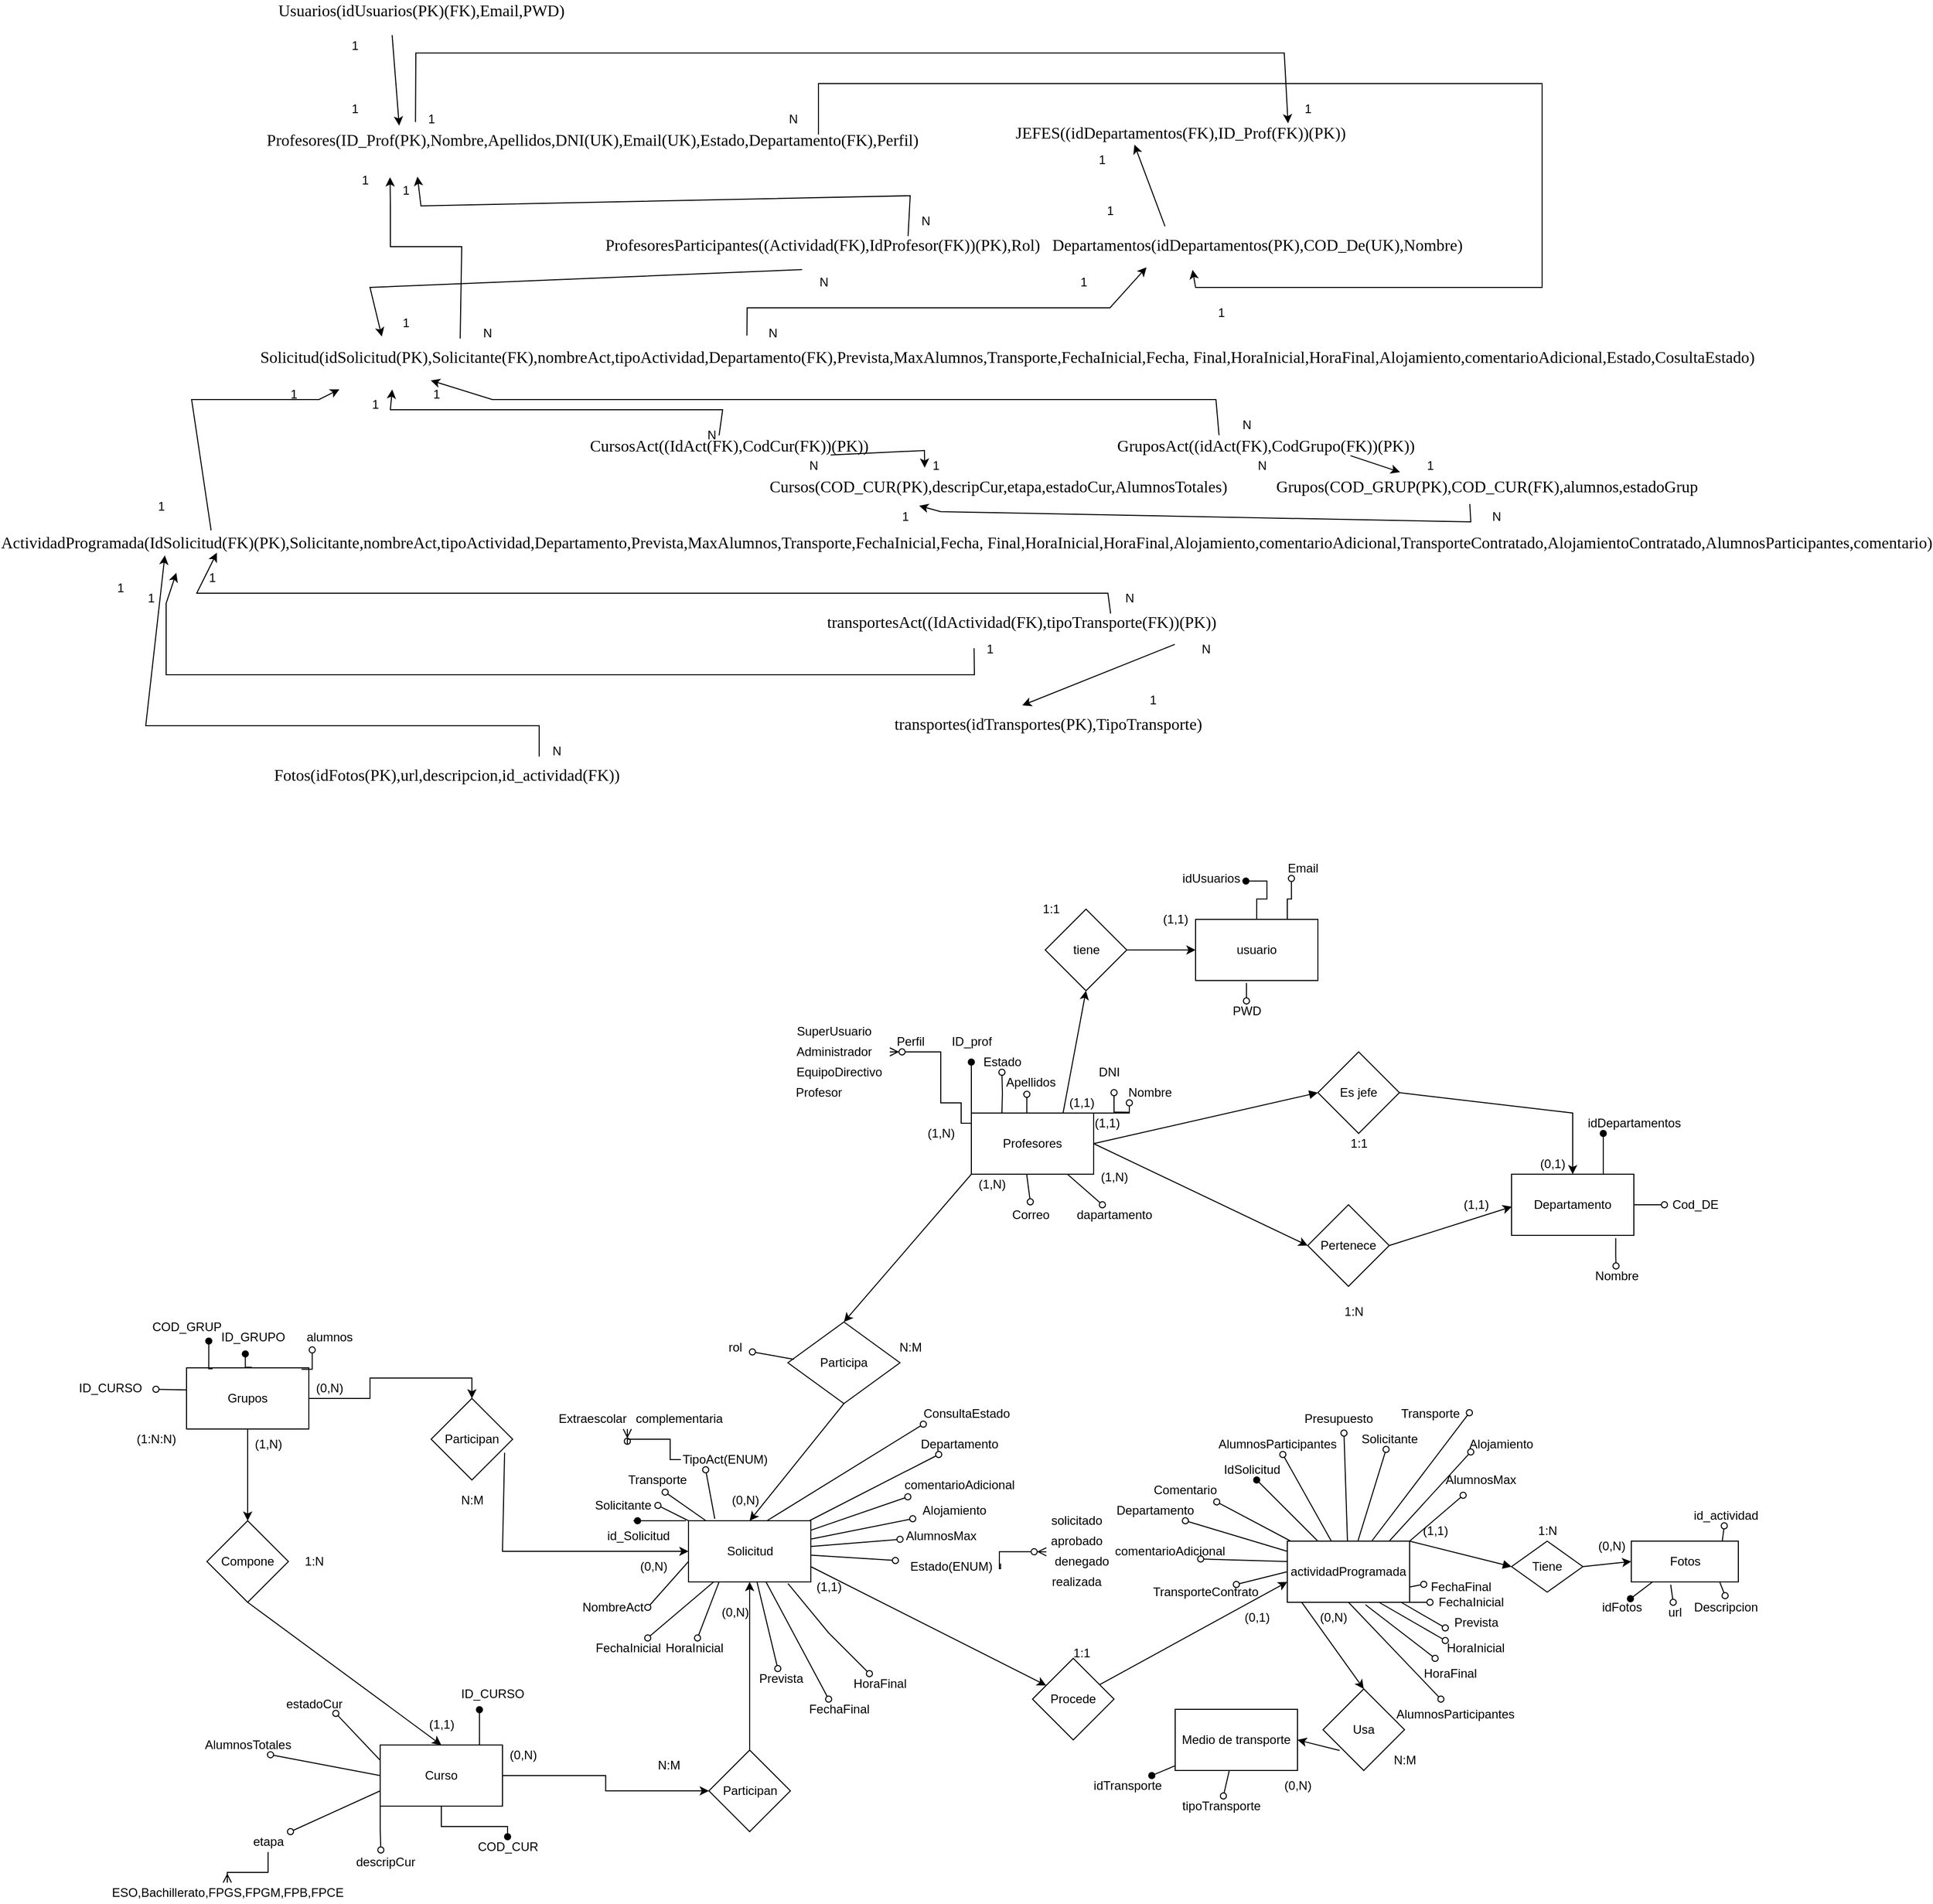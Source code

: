 <mxfile version="24.3.1" type="device">
  <diagram name="Page-1" id="mzYQFkG2qb7Kt714Rzzp">
    <mxGraphModel dx="552" dy="1148" grid="1" gridSize="10" guides="1" tooltips="1" connect="1" arrows="1" fold="1" page="1" pageScale="1" pageWidth="827" pageHeight="1169" math="0" shadow="0">
      <root>
        <mxCell id="0" />
        <mxCell id="1" parent="0" />
        <mxCell id="X861MBzPfUZEkW0-GhYv-276" style="edgeStyle=orthogonalEdgeStyle;rounded=0;orthogonalLoop=1;jettySize=auto;html=1;endArrow=ERzeroToMany;endFill=0;" edge="1" parent="1" source="X861MBzPfUZEkW0-GhYv-280">
          <mxGeometry relative="1" as="geometry">
            <mxPoint x="3060" y="1630" as="targetPoint" />
            <Array as="points">
              <mxPoint x="3130" y="1700" />
              <mxPoint x="3130" y="1680" />
              <mxPoint x="3110" y="1680" />
              <mxPoint x="3110" y="1630" />
            </Array>
          </mxGeometry>
        </mxCell>
        <mxCell id="X861MBzPfUZEkW0-GhYv-277" style="edgeStyle=orthogonalEdgeStyle;rounded=0;orthogonalLoop=1;jettySize=auto;html=1;endArrow=oval;endFill=0;" edge="1" parent="1">
          <mxGeometry relative="1" as="geometry">
            <mxPoint x="3170" y="1650" as="targetPoint" />
            <mxPoint x="3170" y="1690" as="sourcePoint" />
          </mxGeometry>
        </mxCell>
        <mxCell id="X861MBzPfUZEkW0-GhYv-278" style="edgeStyle=none;rounded=0;orthogonalLoop=1;jettySize=auto;html=1;entryX=0;entryY=0.5;entryDx=0;entryDy=0;endArrow=block;endFill=1;exitX=1;exitY=0.5;exitDx=0;exitDy=0;" edge="1" parent="1" source="X861MBzPfUZEkW0-GhYv-280" target="X861MBzPfUZEkW0-GhYv-281">
          <mxGeometry relative="1" as="geometry">
            <Array as="points" />
          </mxGeometry>
        </mxCell>
        <mxCell id="X861MBzPfUZEkW0-GhYv-279" style="edgeStyle=none;rounded=0;orthogonalLoop=1;jettySize=auto;html=1;endArrow=oval;endFill=0;" edge="1" parent="1" source="X861MBzPfUZEkW0-GhYv-280" target="X861MBzPfUZEkW0-GhYv-377">
          <mxGeometry relative="1" as="geometry" />
        </mxCell>
        <mxCell id="X861MBzPfUZEkW0-GhYv-280" value="Profesores" style="whiteSpace=wrap;html=1;" vertex="1" parent="1">
          <mxGeometry x="3140" y="1690" width="120" height="60" as="geometry" />
        </mxCell>
        <mxCell id="X861MBzPfUZEkW0-GhYv-281" value="Es jefe" style="rhombus;whiteSpace=wrap;html=1;" vertex="1" parent="1">
          <mxGeometry x="3480" y="1630" width="80" height="80" as="geometry" />
        </mxCell>
        <mxCell id="X861MBzPfUZEkW0-GhYv-282" style="edgeStyle=orthogonalEdgeStyle;rounded=0;orthogonalLoop=1;jettySize=auto;html=1;exitX=0.75;exitY=0;exitDx=0;exitDy=0;endArrow=oval;endFill=1;" edge="1" parent="1" source="X861MBzPfUZEkW0-GhYv-285">
          <mxGeometry relative="1" as="geometry">
            <mxPoint x="3760" y="1710" as="targetPoint" />
          </mxGeometry>
        </mxCell>
        <mxCell id="X861MBzPfUZEkW0-GhYv-283" style="edgeStyle=orthogonalEdgeStyle;rounded=0;orthogonalLoop=1;jettySize=auto;html=1;endArrow=oval;endFill=0;exitX=0.852;exitY=1.046;exitDx=0;exitDy=0;exitPerimeter=0;" edge="1" parent="1" source="X861MBzPfUZEkW0-GhYv-285" target="X861MBzPfUZEkW0-GhYv-326">
          <mxGeometry relative="1" as="geometry">
            <mxPoint x="3830" y="1830" as="targetPoint" />
          </mxGeometry>
        </mxCell>
        <mxCell id="X861MBzPfUZEkW0-GhYv-284" style="edgeStyle=orthogonalEdgeStyle;rounded=0;orthogonalLoop=1;jettySize=auto;html=1;endArrow=oval;endFill=0;" edge="1" parent="1" source="X861MBzPfUZEkW0-GhYv-285" target="X861MBzPfUZEkW0-GhYv-404">
          <mxGeometry relative="1" as="geometry" />
        </mxCell>
        <mxCell id="X861MBzPfUZEkW0-GhYv-285" value="Departamento" style="rounded=0;whiteSpace=wrap;html=1;" vertex="1" parent="1">
          <mxGeometry x="3670" y="1750" width="120" height="60" as="geometry" />
        </mxCell>
        <mxCell id="X861MBzPfUZEkW0-GhYv-286" style="edgeStyle=none;rounded=0;orthogonalLoop=1;jettySize=auto;html=1;entryX=0.5;entryY=0;entryDx=0;entryDy=0;endArrow=classic;endFill=1;exitX=0.112;exitY=0.985;exitDx=0;exitDy=0;exitPerimeter=0;" edge="1" parent="1" source="X861MBzPfUZEkW0-GhYv-296" target="X861MBzPfUZEkW0-GhYv-360">
          <mxGeometry relative="1" as="geometry">
            <mxPoint x="3433.32" y="2480" as="sourcePoint" />
            <mxPoint x="3433.32" y="2550" as="targetPoint" />
          </mxGeometry>
        </mxCell>
        <mxCell id="X861MBzPfUZEkW0-GhYv-287" style="edgeStyle=none;rounded=0;orthogonalLoop=1;jettySize=auto;html=1;entryX=0;entryY=0.5;entryDx=0;entryDy=0;endArrow=block;endFill=1;exitX=1;exitY=0;exitDx=0;exitDy=0;" edge="1" parent="1" source="X861MBzPfUZEkW0-GhYv-296" target="X861MBzPfUZEkW0-GhYv-366">
          <mxGeometry relative="1" as="geometry">
            <Array as="points" />
          </mxGeometry>
        </mxCell>
        <mxCell id="X861MBzPfUZEkW0-GhYv-288" style="edgeStyle=none;rounded=0;orthogonalLoop=1;jettySize=auto;html=1;entryX=0.571;entryY=1;entryDx=0;entryDy=0;entryPerimeter=0;endArrow=oval;endFill=1;" edge="1" parent="1" source="X861MBzPfUZEkW0-GhYv-296" target="X861MBzPfUZEkW0-GhYv-378">
          <mxGeometry relative="1" as="geometry" />
        </mxCell>
        <mxCell id="X861MBzPfUZEkW0-GhYv-289" style="edgeStyle=none;rounded=0;orthogonalLoop=1;jettySize=auto;html=1;endArrow=oval;endFill=0;exitX=0.215;exitY=-0.031;exitDx=0;exitDy=0;exitPerimeter=0;" edge="1" parent="1" source="X861MBzPfUZEkW0-GhYv-353" target="X861MBzPfUZEkW0-GhYv-435">
          <mxGeometry relative="1" as="geometry">
            <mxPoint x="2894.03" y="2044" as="targetPoint" />
          </mxGeometry>
        </mxCell>
        <mxCell id="X861MBzPfUZEkW0-GhYv-290" style="edgeStyle=none;rounded=0;orthogonalLoop=1;jettySize=auto;html=1;endArrow=oval;endFill=0;entryX=0.079;entryY=1.012;entryDx=0;entryDy=0;entryPerimeter=0;exitX=0.621;exitY=0.025;exitDx=0;exitDy=0;exitPerimeter=0;" edge="1" parent="1" source="X861MBzPfUZEkW0-GhYv-353" target="X861MBzPfUZEkW0-GhYv-379">
          <mxGeometry relative="1" as="geometry">
            <mxPoint x="3282.5" y="2290" as="targetPoint" />
          </mxGeometry>
        </mxCell>
        <mxCell id="X861MBzPfUZEkW0-GhYv-291" style="edgeStyle=none;rounded=0;orthogonalLoop=1;jettySize=auto;html=1;endArrow=oval;endFill=0;" edge="1" parent="1" source="X861MBzPfUZEkW0-GhYv-296" target="X861MBzPfUZEkW0-GhYv-429">
          <mxGeometry relative="1" as="geometry">
            <mxPoint x="3495" y="2300" as="targetPoint" />
          </mxGeometry>
        </mxCell>
        <mxCell id="X861MBzPfUZEkW0-GhYv-292" style="edgeStyle=none;rounded=0;orthogonalLoop=1;jettySize=auto;html=1;endArrow=oval;endFill=0;entryX=1.052;entryY=0.45;entryDx=0;entryDy=0;entryPerimeter=0;" edge="1" parent="1" source="X861MBzPfUZEkW0-GhYv-296" target="X861MBzPfUZEkW0-GhYv-381">
          <mxGeometry relative="1" as="geometry">
            <mxPoint x="3395" y="2400" as="targetPoint" />
          </mxGeometry>
        </mxCell>
        <mxCell id="X861MBzPfUZEkW0-GhYv-293" style="edgeStyle=none;rounded=0;orthogonalLoop=1;jettySize=auto;html=1;endArrow=oval;endFill=0;entryX=0.57;entryY=1.2;entryDx=0;entryDy=0;entryPerimeter=0;" edge="1" parent="1" source="X861MBzPfUZEkW0-GhYv-296" target="X861MBzPfUZEkW0-GhYv-382">
          <mxGeometry relative="1" as="geometry">
            <mxPoint x="3515" y="2190" as="targetPoint" />
          </mxGeometry>
        </mxCell>
        <mxCell id="X861MBzPfUZEkW0-GhYv-294" style="edgeStyle=none;rounded=0;orthogonalLoop=1;jettySize=auto;html=1;endArrow=oval;endFill=0;entryX=0.447;entryY=-0.175;entryDx=0;entryDy=0;entryPerimeter=0;" edge="1" parent="1" source="X861MBzPfUZEkW0-GhYv-296">
          <mxGeometry relative="1" as="geometry">
            <mxPoint x="3380.76" y="2071.5" as="targetPoint" />
          </mxGeometry>
        </mxCell>
        <mxCell id="X861MBzPfUZEkW0-GhYv-295" style="edgeStyle=none;rounded=0;orthogonalLoop=1;jettySize=auto;html=1;endArrow=oval;endFill=0;" edge="1" parent="1" source="X861MBzPfUZEkW0-GhYv-296" target="X861MBzPfUZEkW0-GhYv-383">
          <mxGeometry relative="1" as="geometry">
            <mxPoint x="3375" y="2320" as="targetPoint" />
          </mxGeometry>
        </mxCell>
        <mxCell id="X861MBzPfUZEkW0-GhYv-296" value="actividadProgramada" style="whiteSpace=wrap;html=1;" vertex="1" parent="1">
          <mxGeometry x="3450" y="2110" width="120" height="60" as="geometry" />
        </mxCell>
        <mxCell id="X861MBzPfUZEkW0-GhYv-297" value="Participa" style="rhombus;whiteSpace=wrap;html=1;" vertex="1" parent="1">
          <mxGeometry x="2960" y="1895" width="110" height="80" as="geometry" />
        </mxCell>
        <mxCell id="X861MBzPfUZEkW0-GhYv-298" style="edgeStyle=orthogonalEdgeStyle;rounded=0;orthogonalLoop=1;jettySize=auto;html=1;entryX=0.5;entryY=0;entryDx=0;entryDy=0;endArrow=classic;endFill=1;" edge="1" parent="1" source="X861MBzPfUZEkW0-GhYv-299" target="X861MBzPfUZEkW0-GhYv-406">
          <mxGeometry relative="1" as="geometry" />
        </mxCell>
        <mxCell id="X861MBzPfUZEkW0-GhYv-299" value="Grupos" style="whiteSpace=wrap;html=1;" vertex="1" parent="1">
          <mxGeometry x="2370" y="1940" width="120" height="60" as="geometry" />
        </mxCell>
        <mxCell id="X861MBzPfUZEkW0-GhYv-300" value="Compone&lt;br&gt;" style="rhombus;whiteSpace=wrap;html=1;" vertex="1" parent="1">
          <mxGeometry x="2390" y="2090" width="80" height="80" as="geometry" />
        </mxCell>
        <mxCell id="X861MBzPfUZEkW0-GhYv-301" style="edgeStyle=orthogonalEdgeStyle;rounded=0;orthogonalLoop=1;jettySize=auto;html=1;endArrow=oval;endFill=0;exitX=0;exitY=1;exitDx=0;exitDy=0;entryX=0.438;entryY=-0.1;entryDx=0;entryDy=0;entryPerimeter=0;" edge="1" parent="1" source="X861MBzPfUZEkW0-GhYv-303" target="X861MBzPfUZEkW0-GhYv-329">
          <mxGeometry relative="1" as="geometry">
            <mxPoint x="2385" y="2500" as="targetPoint" />
          </mxGeometry>
        </mxCell>
        <mxCell id="X861MBzPfUZEkW0-GhYv-302" style="edgeStyle=orthogonalEdgeStyle;rounded=0;orthogonalLoop=1;jettySize=auto;html=1;endArrow=classic;endFill=1;" edge="1" parent="1" source="X861MBzPfUZEkW0-GhYv-303" target="X861MBzPfUZEkW0-GhYv-408">
          <mxGeometry relative="1" as="geometry" />
        </mxCell>
        <mxCell id="X861MBzPfUZEkW0-GhYv-303" value="Curso" style="whiteSpace=wrap;html=1;rotation=0;" vertex="1" parent="1">
          <mxGeometry x="2560" y="2310" width="120" height="60" as="geometry" />
        </mxCell>
        <mxCell id="X861MBzPfUZEkW0-GhYv-304" value="" style="endArrow=classic;html=1;rounded=0;entryX=0.5;entryY=0;entryDx=0;entryDy=0;exitX=1;exitY=0.5;exitDx=0;exitDy=0;" edge="1" parent="1" source="X861MBzPfUZEkW0-GhYv-281" target="X861MBzPfUZEkW0-GhYv-285">
          <mxGeometry width="50" height="50" relative="1" as="geometry">
            <mxPoint x="3440" y="2070" as="sourcePoint" />
            <mxPoint x="3490" y="2020" as="targetPoint" />
            <Array as="points">
              <mxPoint x="3730" y="1690" />
            </Array>
          </mxGeometry>
        </mxCell>
        <mxCell id="X861MBzPfUZEkW0-GhYv-305" value="Pertenece" style="rhombus;whiteSpace=wrap;html=1;" vertex="1" parent="1">
          <mxGeometry x="3470" y="1780" width="80" height="80" as="geometry" />
        </mxCell>
        <mxCell id="X861MBzPfUZEkW0-GhYv-306" value="" style="endArrow=classic;html=1;rounded=0;entryX=0;entryY=0.5;entryDx=0;entryDy=0;exitX=1;exitY=0.5;exitDx=0;exitDy=0;" edge="1" parent="1" source="X861MBzPfUZEkW0-GhYv-280" target="X861MBzPfUZEkW0-GhYv-305">
          <mxGeometry width="50" height="50" relative="1" as="geometry">
            <mxPoint x="4260" y="2220" as="sourcePoint" />
            <mxPoint x="4310" y="2170" as="targetPoint" />
          </mxGeometry>
        </mxCell>
        <mxCell id="X861MBzPfUZEkW0-GhYv-307" value="" style="endArrow=classic;html=1;rounded=0;entryX=0.003;entryY=0.531;entryDx=0;entryDy=0;exitX=1;exitY=0.5;exitDx=0;exitDy=0;entryPerimeter=0;" edge="1" parent="1" source="X861MBzPfUZEkW0-GhYv-305" target="X861MBzPfUZEkW0-GhYv-285">
          <mxGeometry width="50" height="50" relative="1" as="geometry">
            <mxPoint x="3440" y="2070" as="sourcePoint" />
            <mxPoint x="3490" y="2020" as="targetPoint" />
            <Array as="points" />
          </mxGeometry>
        </mxCell>
        <mxCell id="X861MBzPfUZEkW0-GhYv-308" value="" style="endArrow=classic;html=1;rounded=0;exitX=0.5;exitY=1;exitDx=0;exitDy=0;entryX=0.5;entryY=0;entryDx=0;entryDy=0;" edge="1" parent="1" source="X861MBzPfUZEkW0-GhYv-297" target="X861MBzPfUZEkW0-GhYv-353">
          <mxGeometry width="50" height="50" relative="1" as="geometry">
            <mxPoint x="2957.5" y="1890" as="sourcePoint" />
            <mxPoint x="2917.5" y="2070" as="targetPoint" />
          </mxGeometry>
        </mxCell>
        <mxCell id="X861MBzPfUZEkW0-GhYv-309" value="" style="endArrow=classic;html=1;rounded=0;entryX=0.5;entryY=0;entryDx=0;entryDy=0;exitX=0.5;exitY=1;exitDx=0;exitDy=0;" edge="1" parent="1" source="X861MBzPfUZEkW0-GhYv-299" target="X861MBzPfUZEkW0-GhYv-300">
          <mxGeometry width="50" height="50" relative="1" as="geometry">
            <mxPoint x="2435" y="1990" as="sourcePoint" />
            <mxPoint x="2690" y="1790" as="targetPoint" />
          </mxGeometry>
        </mxCell>
        <mxCell id="X861MBzPfUZEkW0-GhYv-310" value="" style="endArrow=classic;html=1;rounded=0;exitX=0.5;exitY=1;exitDx=0;exitDy=0;entryX=0.5;entryY=0;entryDx=0;entryDy=0;" edge="1" parent="1" source="X861MBzPfUZEkW0-GhYv-300" target="X861MBzPfUZEkW0-GhYv-303">
          <mxGeometry width="50" height="50" relative="1" as="geometry">
            <mxPoint x="2573" y="2415" as="sourcePoint" />
            <mxPoint x="2445" y="2380" as="targetPoint" />
          </mxGeometry>
        </mxCell>
        <mxCell id="X861MBzPfUZEkW0-GhYv-311" value="" style="endArrow=classic;html=1;rounded=0;entryX=0.5;entryY=0;entryDx=0;entryDy=0;exitX=0;exitY=1;exitDx=0;exitDy=0;" edge="1" parent="1" source="X861MBzPfUZEkW0-GhYv-280" target="X861MBzPfUZEkW0-GhYv-297">
          <mxGeometry width="50" height="50" relative="1" as="geometry">
            <mxPoint x="3930" y="2020" as="sourcePoint" />
            <mxPoint x="3150" y="1830" as="targetPoint" />
          </mxGeometry>
        </mxCell>
        <mxCell id="X861MBzPfUZEkW0-GhYv-312" style="edgeStyle=orthogonalEdgeStyle;rounded=0;orthogonalLoop=1;jettySize=auto;html=1;endArrow=oval;endFill=0;exitX=1;exitY=0.5;exitDx=0;exitDy=0;" edge="1" parent="1" source="X861MBzPfUZEkW0-GhYv-280">
          <mxGeometry relative="1" as="geometry">
            <mxPoint x="3295" y="1680" as="targetPoint" />
            <Array as="points">
              <mxPoint x="3260" y="1690" />
              <mxPoint x="3295" y="1690" />
            </Array>
            <mxPoint x="3295.053" y="1720" as="sourcePoint" />
          </mxGeometry>
        </mxCell>
        <mxCell id="X861MBzPfUZEkW0-GhYv-313" value="DNI" style="text;html=1;align=center;verticalAlign=middle;resizable=0;points=[];autosize=1;strokeColor=none;fillColor=none;" vertex="1" parent="1">
          <mxGeometry x="3255" y="1640" width="40" height="20" as="geometry" />
        </mxCell>
        <mxCell id="X861MBzPfUZEkW0-GhYv-314" value="Nombre" style="text;html=1;align=center;verticalAlign=middle;resizable=0;points=[];autosize=1;strokeColor=none;fillColor=none;" vertex="1" parent="1">
          <mxGeometry x="3285" y="1660" width="60" height="20" as="geometry" />
        </mxCell>
        <mxCell id="X861MBzPfUZEkW0-GhYv-315" style="edgeStyle=orthogonalEdgeStyle;rounded=0;orthogonalLoop=1;jettySize=auto;html=1;endArrow=oval;endFill=0;entryX=0.449;entryY=1.082;entryDx=0;entryDy=0;entryPerimeter=0;" edge="1" parent="1" target="X861MBzPfUZEkW0-GhYv-316">
          <mxGeometry relative="1" as="geometry">
            <mxPoint x="3245" y="1680" as="targetPoint" />
            <mxPoint x="3232" y="1690" as="sourcePoint" />
            <Array as="points">
              <mxPoint x="3245" y="1690" />
              <mxPoint x="3232" y="1690" />
            </Array>
          </mxGeometry>
        </mxCell>
        <mxCell id="X861MBzPfUZEkW0-GhYv-316" value="Apellidos" style="text;html=1;align=center;verticalAlign=middle;resizable=0;points=[];autosize=1;strokeColor=none;fillColor=none;" vertex="1" parent="1">
          <mxGeometry x="3167.5" y="1650" width="60" height="20" as="geometry" />
        </mxCell>
        <mxCell id="X861MBzPfUZEkW0-GhYv-317" style="edgeStyle=orthogonalEdgeStyle;rounded=0;orthogonalLoop=1;jettySize=auto;html=1;endArrow=oval;endFill=1;" edge="1" parent="1">
          <mxGeometry relative="1" as="geometry">
            <mxPoint x="3140" y="1640" as="targetPoint" />
            <mxPoint x="3140" y="1690" as="sourcePoint" />
          </mxGeometry>
        </mxCell>
        <mxCell id="X861MBzPfUZEkW0-GhYv-318" value="ID_prof" style="text;html=1;align=center;verticalAlign=middle;resizable=0;points=[];autosize=1;strokeColor=none;fillColor=none;" vertex="1" parent="1">
          <mxGeometry x="3115" y="1610" width="50" height="20" as="geometry" />
        </mxCell>
        <mxCell id="X861MBzPfUZEkW0-GhYv-319" value="Correo" style="text;html=1;align=center;verticalAlign=middle;resizable=0;points=[];autosize=1;strokeColor=none;fillColor=none;" vertex="1" parent="1">
          <mxGeometry x="3172.5" y="1780" width="50" height="20" as="geometry" />
        </mxCell>
        <mxCell id="X861MBzPfUZEkW0-GhYv-320" value="SuperUsuario" style="text;html=1;align=center;verticalAlign=middle;resizable=0;points=[];autosize=1;strokeColor=none;fillColor=none;" vertex="1" parent="1">
          <mxGeometry x="2960" y="1600" width="90" height="20" as="geometry" />
        </mxCell>
        <mxCell id="X861MBzPfUZEkW0-GhYv-321" value="Administrador" style="text;html=1;align=center;verticalAlign=middle;resizable=0;points=[];autosize=1;strokeColor=none;fillColor=none;" vertex="1" parent="1">
          <mxGeometry x="2960" y="1620" width="90" height="20" as="geometry" />
        </mxCell>
        <mxCell id="X861MBzPfUZEkW0-GhYv-322" value="EquipoDirectivo" style="text;html=1;align=center;verticalAlign=middle;resizable=0;points=[];autosize=1;strokeColor=none;fillColor=none;" vertex="1" parent="1">
          <mxGeometry x="2960" y="1640" width="100" height="20" as="geometry" />
        </mxCell>
        <mxCell id="X861MBzPfUZEkW0-GhYv-323" value="Profesor" style="text;html=1;align=center;verticalAlign=middle;resizable=0;points=[];autosize=1;strokeColor=none;fillColor=none;" vertex="1" parent="1">
          <mxGeometry x="2960" y="1660" width="60" height="20" as="geometry" />
        </mxCell>
        <mxCell id="X861MBzPfUZEkW0-GhYv-324" value="Estado" style="text;html=1;align=center;verticalAlign=middle;resizable=0;points=[];autosize=1;strokeColor=none;fillColor=none;" vertex="1" parent="1">
          <mxGeometry x="3145" y="1630" width="50" height="20" as="geometry" />
        </mxCell>
        <mxCell id="X861MBzPfUZEkW0-GhYv-325" value="idDepartamentos" style="text;html=1;align=center;verticalAlign=middle;resizable=0;points=[];autosize=1;strokeColor=none;fillColor=none;" vertex="1" parent="1">
          <mxGeometry x="3735" y="1690" width="110" height="20" as="geometry" />
        </mxCell>
        <mxCell id="X861MBzPfUZEkW0-GhYv-326" value="Nombre" style="text;html=1;align=center;verticalAlign=middle;resizable=0;points=[];autosize=1;strokeColor=none;fillColor=none;" vertex="1" parent="1">
          <mxGeometry x="3742.5" y="1840" width="60" height="20" as="geometry" />
        </mxCell>
        <mxCell id="X861MBzPfUZEkW0-GhYv-327" style="edgeStyle=orthogonalEdgeStyle;rounded=0;orthogonalLoop=1;jettySize=auto;html=1;endArrow=ERmany;endFill=0;" edge="1" parent="1" source="X861MBzPfUZEkW0-GhYv-328" target="X861MBzPfUZEkW0-GhYv-332">
          <mxGeometry relative="1" as="geometry">
            <mxPoint x="2360" y="2530" as="targetPoint" />
            <mxPoint x="2445.034" y="2480" as="sourcePoint" />
          </mxGeometry>
        </mxCell>
        <mxCell id="X861MBzPfUZEkW0-GhYv-328" value="etapa" style="text;html=1;align=center;verticalAlign=middle;resizable=0;points=[];autosize=1;strokeColor=none;fillColor=none;" vertex="1" parent="1">
          <mxGeometry x="2425" y="2395" width="50" height="20" as="geometry" />
        </mxCell>
        <mxCell id="X861MBzPfUZEkW0-GhYv-329" value="descripCur" style="text;html=1;align=center;verticalAlign=middle;resizable=0;points=[];autosize=1;strokeColor=none;fillColor=none;" vertex="1" parent="1">
          <mxGeometry x="2530" y="2415" width="70" height="20" as="geometry" />
        </mxCell>
        <mxCell id="X861MBzPfUZEkW0-GhYv-330" style="edgeStyle=orthogonalEdgeStyle;rounded=0;orthogonalLoop=1;jettySize=auto;html=1;endArrow=oval;endFill=1;" edge="1" parent="1" source="X861MBzPfUZEkW0-GhYv-303" target="X861MBzPfUZEkW0-GhYv-331">
          <mxGeometry relative="1" as="geometry">
            <mxPoint x="2652.47" y="2440" as="targetPoint" />
            <mxPoint x="2647.47" y="2405" as="sourcePoint" />
          </mxGeometry>
        </mxCell>
        <mxCell id="X861MBzPfUZEkW0-GhYv-331" value="COD_CUR" style="text;html=1;align=center;verticalAlign=middle;resizable=0;points=[];autosize=1;strokeColor=none;fillColor=none;" vertex="1" parent="1">
          <mxGeometry x="2650" y="2400" width="70" height="20" as="geometry" />
        </mxCell>
        <mxCell id="X861MBzPfUZEkW0-GhYv-332" value="ESO,Bachillerato,FPGS,FPGM,FPB,FPCE" style="text;html=1;align=center;verticalAlign=middle;resizable=0;points=[];autosize=1;strokeColor=none;fillColor=none;" vertex="1" parent="1">
          <mxGeometry x="2290" y="2445" width="240" height="20" as="geometry" />
        </mxCell>
        <mxCell id="X861MBzPfUZEkW0-GhYv-333" value="Perfil" style="text;html=1;align=center;verticalAlign=middle;resizable=0;points=[];autosize=1;strokeColor=none;fillColor=none;" vertex="1" parent="1">
          <mxGeometry x="3060" y="1610" width="40" height="20" as="geometry" />
        </mxCell>
        <mxCell id="X861MBzPfUZEkW0-GhYv-334" value="alumnos" style="text;html=1;align=center;verticalAlign=middle;resizable=0;points=[];autosize=1;strokeColor=none;fillColor=none;" vertex="1" parent="1">
          <mxGeometry x="2480" y="1900" width="60" height="20" as="geometry" />
        </mxCell>
        <mxCell id="X861MBzPfUZEkW0-GhYv-335" value="ID_GRUPO" style="text;html=1;align=center;verticalAlign=middle;resizable=0;points=[];autosize=1;strokeColor=none;fillColor=none;" vertex="1" parent="1">
          <mxGeometry x="2390" y="1895" width="90" height="30" as="geometry" />
        </mxCell>
        <mxCell id="X861MBzPfUZEkW0-GhYv-336" value="COD_GRUP" style="text;html=1;align=center;verticalAlign=middle;resizable=0;points=[];autosize=1;strokeColor=none;fillColor=none;" vertex="1" parent="1">
          <mxGeometry x="2330" y="1890" width="80" height="20" as="geometry" />
        </mxCell>
        <mxCell id="X861MBzPfUZEkW0-GhYv-337" style="edgeStyle=orthogonalEdgeStyle;rounded=0;orthogonalLoop=1;jettySize=auto;html=1;endArrow=oval;endFill=1;exitX=0.534;exitY=-0.011;exitDx=0;exitDy=0;entryX=0.419;entryY=1.044;entryDx=0;entryDy=0;entryPerimeter=0;exitPerimeter=0;" edge="1" parent="1" source="X861MBzPfUZEkW0-GhYv-299" target="X861MBzPfUZEkW0-GhYv-335">
          <mxGeometry relative="1" as="geometry">
            <mxPoint x="2429.54" y="1898" as="targetPoint" />
            <mxPoint x="2429.5" y="1870" as="sourcePoint" />
          </mxGeometry>
        </mxCell>
        <mxCell id="X861MBzPfUZEkW0-GhYv-338" style="edgeStyle=orthogonalEdgeStyle;rounded=0;orthogonalLoop=1;jettySize=auto;html=1;endArrow=oval;endFill=0;exitX=0.94;exitY=0.023;exitDx=0;exitDy=0;entryX=0.222;entryY=1.121;entryDx=0;entryDy=0;entryPerimeter=0;exitPerimeter=0;" edge="1" parent="1" source="X861MBzPfUZEkW0-GhYv-299" target="X861MBzPfUZEkW0-GhYv-334">
          <mxGeometry relative="1" as="geometry">
            <mxPoint x="2490.04" y="1898" as="targetPoint" />
            <mxPoint x="2490" y="1870" as="sourcePoint" />
          </mxGeometry>
        </mxCell>
        <mxCell id="X861MBzPfUZEkW0-GhYv-339" style="edgeStyle=orthogonalEdgeStyle;rounded=0;orthogonalLoop=1;jettySize=auto;html=1;endArrow=oval;endFill=1;exitX=0.213;exitY=0.015;exitDx=0;exitDy=0;entryX=0.773;entryY=1.185;entryDx=0;entryDy=0;entryPerimeter=0;exitPerimeter=0;" edge="1" parent="1" source="X861MBzPfUZEkW0-GhYv-299" target="X861MBzPfUZEkW0-GhYv-336">
          <mxGeometry relative="1" as="geometry">
            <mxPoint x="2390" y="1880" as="targetPoint" />
            <mxPoint x="2390" y="1870" as="sourcePoint" />
          </mxGeometry>
        </mxCell>
        <mxCell id="X861MBzPfUZEkW0-GhYv-340" style="rounded=0;orthogonalLoop=1;jettySize=auto;html=1;endArrow=classic;endFill=1;exitX=1;exitY=0.75;exitDx=0;exitDy=0;" edge="1" parent="1" source="X861MBzPfUZEkW0-GhYv-353" target="X861MBzPfUZEkW0-GhYv-355">
          <mxGeometry relative="1" as="geometry">
            <mxPoint x="3160" y="2160" as="sourcePoint" />
          </mxGeometry>
        </mxCell>
        <mxCell id="X861MBzPfUZEkW0-GhYv-341" style="edgeStyle=none;rounded=0;orthogonalLoop=1;jettySize=auto;html=1;endArrow=oval;endFill=0;entryX=1;entryY=0.5;entryDx=0;entryDy=0;entryPerimeter=0;" edge="1" parent="1" source="X861MBzPfUZEkW0-GhYv-353" target="X861MBzPfUZEkW0-GhYv-369">
          <mxGeometry relative="1" as="geometry">
            <mxPoint x="2822.5" y="2120" as="targetPoint" />
          </mxGeometry>
        </mxCell>
        <mxCell id="X861MBzPfUZEkW0-GhYv-342" style="edgeStyle=none;rounded=0;orthogonalLoop=1;jettySize=auto;html=1;endArrow=oval;endFill=0;" edge="1" parent="1" source="X861MBzPfUZEkW0-GhYv-353" target="X861MBzPfUZEkW0-GhYv-370">
          <mxGeometry relative="1" as="geometry">
            <mxPoint x="2832.5" y="2090" as="targetPoint" />
          </mxGeometry>
        </mxCell>
        <mxCell id="X861MBzPfUZEkW0-GhYv-343" style="edgeStyle=none;rounded=0;orthogonalLoop=1;jettySize=auto;html=1;endArrow=oval;endFill=0;" edge="1" parent="1" target="X861MBzPfUZEkW0-GhYv-554">
          <mxGeometry relative="1" as="geometry">
            <mxPoint x="2339.36" y="1961.18" as="targetPoint" />
            <mxPoint x="2370" y="1961.663" as="sourcePoint" />
          </mxGeometry>
        </mxCell>
        <mxCell id="X861MBzPfUZEkW0-GhYv-344" style="edgeStyle=none;rounded=0;orthogonalLoop=1;jettySize=auto;html=1;endArrow=oval;endFill=0;" edge="1" parent="1" source="X861MBzPfUZEkW0-GhYv-353" target="X861MBzPfUZEkW0-GhYv-372">
          <mxGeometry relative="1" as="geometry">
            <mxPoint x="2902.5" y="2180" as="targetPoint" />
          </mxGeometry>
        </mxCell>
        <mxCell id="X861MBzPfUZEkW0-GhYv-345" style="edgeStyle=none;rounded=0;orthogonalLoop=1;jettySize=auto;html=1;endArrow=oval;endFill=0;entryX=0.62;entryY=1.098;entryDx=0;entryDy=0;entryPerimeter=0;" edge="1" parent="1" source="X861MBzPfUZEkW0-GhYv-353" target="X861MBzPfUZEkW0-GhYv-373">
          <mxGeometry relative="1" as="geometry">
            <mxPoint x="2862.5" y="2070.0" as="targetPoint" />
          </mxGeometry>
        </mxCell>
        <mxCell id="X861MBzPfUZEkW0-GhYv-346" style="edgeStyle=none;rounded=0;orthogonalLoop=1;jettySize=auto;html=1;entryX=0.75;entryY=0;entryDx=0;entryDy=0;entryPerimeter=0;endArrow=oval;endFill=0;" edge="1" parent="1" source="X861MBzPfUZEkW0-GhYv-353" target="X861MBzPfUZEkW0-GhYv-374">
          <mxGeometry relative="1" as="geometry" />
        </mxCell>
        <mxCell id="X861MBzPfUZEkW0-GhYv-347" style="edgeStyle=none;rounded=0;orthogonalLoop=1;jettySize=auto;html=1;endArrow=oval;endFill=0;entryX=0.357;entryY=0;entryDx=0;entryDy=0;entryPerimeter=0;" edge="1" parent="1" source="X861MBzPfUZEkW0-GhYv-353" target="X861MBzPfUZEkW0-GhYv-427">
          <mxGeometry relative="1" as="geometry">
            <mxPoint x="2972.5" y="2180" as="targetPoint" />
            <Array as="points" />
          </mxGeometry>
        </mxCell>
        <mxCell id="X861MBzPfUZEkW0-GhYv-348" style="edgeStyle=none;rounded=0;orthogonalLoop=1;jettySize=auto;html=1;endArrow=oval;endFill=0;" edge="1" parent="1" source="X861MBzPfUZEkW0-GhYv-353" target="X861MBzPfUZEkW0-GhYv-434">
          <mxGeometry relative="1" as="geometry">
            <mxPoint x="3012.5" y="2120.0" as="targetPoint" />
          </mxGeometry>
        </mxCell>
        <mxCell id="X861MBzPfUZEkW0-GhYv-349" style="edgeStyle=none;rounded=0;orthogonalLoop=1;jettySize=auto;html=1;endArrow=oval;endFill=0;" edge="1" parent="1" source="X861MBzPfUZEkW0-GhYv-353" target="X861MBzPfUZEkW0-GhYv-375">
          <mxGeometry relative="1" as="geometry">
            <mxPoint x="3002.5" y="2100.0" as="targetPoint" />
          </mxGeometry>
        </mxCell>
        <mxCell id="X861MBzPfUZEkW0-GhYv-350" style="edgeStyle=none;rounded=0;orthogonalLoop=1;jettySize=auto;html=1;entryX=0.085;entryY=1.075;entryDx=0;entryDy=0;entryPerimeter=0;endArrow=oval;endFill=0;" edge="1" parent="1" source="X861MBzPfUZEkW0-GhYv-353" target="X861MBzPfUZEkW0-GhYv-376">
          <mxGeometry relative="1" as="geometry" />
        </mxCell>
        <mxCell id="X861MBzPfUZEkW0-GhYv-351" style="edgeStyle=none;rounded=0;orthogonalLoop=1;jettySize=auto;html=1;entryX=-0.045;entryY=0.2;entryDx=0;entryDy=0;entryPerimeter=0;endArrow=oval;endFill=0;" edge="1" parent="1" source="X861MBzPfUZEkW0-GhYv-353" target="X861MBzPfUZEkW0-GhYv-384">
          <mxGeometry relative="1" as="geometry" />
        </mxCell>
        <mxCell id="X861MBzPfUZEkW0-GhYv-352" style="edgeStyle=orthogonalEdgeStyle;rounded=0;orthogonalLoop=1;jettySize=auto;html=1;endArrow=oval;endFill=1;" edge="1" parent="1">
          <mxGeometry relative="1" as="geometry">
            <Array as="points">
              <mxPoint x="2808.5" y="2090" />
            </Array>
            <mxPoint x="2812.5" y="2090" as="targetPoint" />
            <mxPoint x="2860" y="2090" as="sourcePoint" />
          </mxGeometry>
        </mxCell>
        <mxCell id="X861MBzPfUZEkW0-GhYv-353" value="Solicitud" style="whiteSpace=wrap;html=1;" vertex="1" parent="1">
          <mxGeometry x="2862.5" y="2090" width="120" height="60" as="geometry" />
        </mxCell>
        <mxCell id="X861MBzPfUZEkW0-GhYv-354" style="rounded=0;orthogonalLoop=1;jettySize=auto;html=1;entryX=0;entryY=0.667;entryDx=0;entryDy=0;endArrow=classic;endFill=1;entryPerimeter=0;" edge="1" parent="1" source="X861MBzPfUZEkW0-GhYv-355" target="X861MBzPfUZEkW0-GhYv-296">
          <mxGeometry relative="1" as="geometry">
            <Array as="points" />
          </mxGeometry>
        </mxCell>
        <mxCell id="X861MBzPfUZEkW0-GhYv-355" value="Procede" style="rhombus;whiteSpace=wrap;html=1;" vertex="1" parent="1">
          <mxGeometry x="3200" y="2225" width="80" height="80" as="geometry" />
        </mxCell>
        <mxCell id="X861MBzPfUZEkW0-GhYv-356" style="edgeStyle=none;rounded=0;orthogonalLoop=1;jettySize=auto;html=1;endArrow=oval;endFill=0;" edge="1" parent="1" source="X861MBzPfUZEkW0-GhYv-358" target="X861MBzPfUZEkW0-GhYv-361">
          <mxGeometry relative="1" as="geometry">
            <mxPoint x="3268.32" y="2530" as="targetPoint" />
          </mxGeometry>
        </mxCell>
        <mxCell id="X861MBzPfUZEkW0-GhYv-357" style="edgeStyle=none;rounded=0;orthogonalLoop=1;jettySize=auto;html=1;endArrow=oval;endFill=1;" edge="1" parent="1" source="X861MBzPfUZEkW0-GhYv-358" target="X861MBzPfUZEkW0-GhYv-362">
          <mxGeometry relative="1" as="geometry">
            <mxPoint x="3185" y="2510" as="targetPoint" />
          </mxGeometry>
        </mxCell>
        <mxCell id="X861MBzPfUZEkW0-GhYv-358" value="Medio de transporte" style="whiteSpace=wrap;html=1;" vertex="1" parent="1">
          <mxGeometry x="3340" y="2275" width="120" height="60" as="geometry" />
        </mxCell>
        <mxCell id="X861MBzPfUZEkW0-GhYv-359" style="edgeStyle=none;rounded=0;orthogonalLoop=1;jettySize=auto;html=1;endArrow=classic;endFill=1;exitX=0.204;exitY=0.755;exitDx=0;exitDy=0;exitPerimeter=0;entryX=1;entryY=0.5;entryDx=0;entryDy=0;" edge="1" parent="1" source="X861MBzPfUZEkW0-GhYv-360" target="X861MBzPfUZEkW0-GhYv-358">
          <mxGeometry relative="1" as="geometry">
            <mxPoint x="3310.82" y="2389.71" as="targetPoint" />
            <mxPoint x="3375.82" y="2389.71" as="sourcePoint" />
          </mxGeometry>
        </mxCell>
        <mxCell id="X861MBzPfUZEkW0-GhYv-360" value="Usa" style="rhombus;whiteSpace=wrap;html=1;" vertex="1" parent="1">
          <mxGeometry x="3485" y="2255" width="80" height="80" as="geometry" />
        </mxCell>
        <mxCell id="X861MBzPfUZEkW0-GhYv-361" value="tipoTransporte" style="text;html=1;align=center;verticalAlign=middle;resizable=0;points=[];autosize=1;strokeColor=none;fillColor=none;" vertex="1" parent="1">
          <mxGeometry x="3340" y="2360" width="90" height="20" as="geometry" />
        </mxCell>
        <mxCell id="X861MBzPfUZEkW0-GhYv-362" value="idTransporte" style="text;html=1;align=center;verticalAlign=middle;resizable=0;points=[];autosize=1;strokeColor=none;fillColor=none;" vertex="1" parent="1">
          <mxGeometry x="3253.32" y="2340" width="80" height="20" as="geometry" />
        </mxCell>
        <mxCell id="X861MBzPfUZEkW0-GhYv-363" style="edgeStyle=none;rounded=0;orthogonalLoop=1;jettySize=auto;html=1;entryX=0.494;entryY=-0.075;entryDx=0;entryDy=0;entryPerimeter=0;endArrow=oval;endFill=0;exitX=0.824;exitY=0.988;exitDx=0;exitDy=0;exitPerimeter=0;" edge="1" parent="1" source="X861MBzPfUZEkW0-GhYv-365" target="X861MBzPfUZEkW0-GhYv-368">
          <mxGeometry relative="1" as="geometry" />
        </mxCell>
        <mxCell id="X861MBzPfUZEkW0-GhYv-364" style="edgeStyle=none;rounded=0;orthogonalLoop=1;jettySize=auto;html=1;entryX=0.683;entryY=0.075;entryDx=0;entryDy=0;entryPerimeter=0;endArrow=oval;endFill=1;exitX=0.205;exitY=0.988;exitDx=0;exitDy=0;exitPerimeter=0;" edge="1" parent="1" source="X861MBzPfUZEkW0-GhYv-365" target="X861MBzPfUZEkW0-GhYv-367">
          <mxGeometry relative="1" as="geometry" />
        </mxCell>
        <mxCell id="X861MBzPfUZEkW0-GhYv-365" value="Fotos" style="whiteSpace=wrap;html=1;" vertex="1" parent="1">
          <mxGeometry x="3787.5" y="2110" width="105" height="40" as="geometry" />
        </mxCell>
        <mxCell id="X861MBzPfUZEkW0-GhYv-366" value="Tiene" style="rhombus;whiteSpace=wrap;html=1;" vertex="1" parent="1">
          <mxGeometry x="3670" y="2110" width="70" height="50" as="geometry" />
        </mxCell>
        <mxCell id="X861MBzPfUZEkW0-GhYv-367" value="idFotos" style="text;html=1;align=center;verticalAlign=middle;resizable=0;points=[];autosize=1;strokeColor=none;fillColor=none;" vertex="1" parent="1">
          <mxGeometry x="3752.5" y="2165" width="50" height="20" as="geometry" />
        </mxCell>
        <mxCell id="X861MBzPfUZEkW0-GhYv-368" value="Descripcion" style="text;html=1;align=center;verticalAlign=middle;resizable=0;points=[];autosize=1;strokeColor=none;fillColor=none;" vertex="1" parent="1">
          <mxGeometry x="3840" y="2165" width="80" height="20" as="geometry" />
        </mxCell>
        <mxCell id="X861MBzPfUZEkW0-GhYv-369" value="Solicitante" style="text;html=1;align=center;verticalAlign=middle;resizable=0;points=[];autosize=1;strokeColor=none;fillColor=none;" vertex="1" parent="1">
          <mxGeometry x="2762.5" y="2065" width="70" height="20" as="geometry" />
        </mxCell>
        <mxCell id="X861MBzPfUZEkW0-GhYv-370" value="Departamento" style="text;html=1;align=center;verticalAlign=middle;resizable=0;points=[];autosize=1;strokeColor=none;fillColor=none;" vertex="1" parent="1">
          <mxGeometry x="3082.5" y="2005" width="90" height="20" as="geometry" />
        </mxCell>
        <mxCell id="X861MBzPfUZEkW0-GhYv-371" value="NombreAct" style="text;html=1;align=center;verticalAlign=middle;resizable=0;points=[];autosize=1;strokeColor=none;fillColor=none;" vertex="1" parent="1">
          <mxGeometry x="2747.5" y="2165" width="80" height="20" as="geometry" />
        </mxCell>
        <mxCell id="X861MBzPfUZEkW0-GhYv-372" value="Prevista" style="text;html=1;align=center;verticalAlign=middle;resizable=0;points=[];autosize=1;strokeColor=none;fillColor=none;" vertex="1" parent="1">
          <mxGeometry x="2922.5" y="2235" width="60" height="20" as="geometry" />
        </mxCell>
        <mxCell id="X861MBzPfUZEkW0-GhYv-373" value="&amp;nbsp;Transporte" style="text;html=1;align=center;verticalAlign=middle;resizable=0;points=[];autosize=1;strokeColor=none;fillColor=none;" vertex="1" parent="1">
          <mxGeometry x="2790" y="2040" width="80" height="20" as="geometry" />
        </mxCell>
        <mxCell id="X861MBzPfUZEkW0-GhYv-374" value="FechaInicial" style="text;html=1;align=center;verticalAlign=middle;resizable=0;points=[];autosize=1;strokeColor=none;fillColor=none;" vertex="1" parent="1">
          <mxGeometry x="2762.5" y="2205" width="80" height="20" as="geometry" />
        </mxCell>
        <mxCell id="X861MBzPfUZEkW0-GhYv-375" value="Alojamiento" style="text;html=1;align=center;verticalAlign=middle;resizable=0;points=[];autosize=1;strokeColor=none;fillColor=none;" vertex="1" parent="1">
          <mxGeometry x="3082.5" y="2070" width="80" height="20" as="geometry" />
        </mxCell>
        <mxCell id="X861MBzPfUZEkW0-GhYv-376" value="comentarioAdicional" style="text;html=1;align=center;verticalAlign=middle;resizable=0;points=[];autosize=1;strokeColor=none;fillColor=none;" vertex="1" parent="1">
          <mxGeometry x="3067.5" y="2045" width="120" height="20" as="geometry" />
        </mxCell>
        <mxCell id="X861MBzPfUZEkW0-GhYv-377" value="dapartamento" style="text;html=1;align=center;verticalAlign=middle;resizable=0;points=[];autosize=1;strokeColor=none;fillColor=none;" vertex="1" parent="1">
          <mxGeometry x="3235" y="1780" width="90" height="20" as="geometry" />
        </mxCell>
        <mxCell id="X861MBzPfUZEkW0-GhYv-378" value="IdSolicitud" style="text;html=1;align=center;verticalAlign=middle;resizable=0;points=[];autosize=1;strokeColor=none;fillColor=none;" vertex="1" parent="1">
          <mxGeometry x="3380" y="2030" width="70" height="20" as="geometry" />
        </mxCell>
        <mxCell id="X861MBzPfUZEkW0-GhYv-379" value="ConsultaEstado" style="text;html=1;align=center;verticalAlign=middle;resizable=0;points=[];autosize=1;strokeColor=none;fillColor=none;" vertex="1" parent="1">
          <mxGeometry x="3085" y="1975" width="100" height="20" as="geometry" />
        </mxCell>
        <mxCell id="X861MBzPfUZEkW0-GhYv-380" style="edgeStyle=none;rounded=0;orthogonalLoop=1;jettySize=auto;html=1;entryX=0;entryY=0.5;entryDx=0;entryDy=0;endArrow=classic;endFill=1;exitX=1;exitY=0.5;exitDx=0;exitDy=0;" edge="1" parent="1" source="X861MBzPfUZEkW0-GhYv-366" target="X861MBzPfUZEkW0-GhYv-365">
          <mxGeometry relative="1" as="geometry">
            <mxPoint x="3714.995" y="2173.095" as="sourcePoint" />
          </mxGeometry>
        </mxCell>
        <mxCell id="X861MBzPfUZEkW0-GhYv-381" value="Transporte" style="text;html=1;align=center;verticalAlign=middle;resizable=0;points=[];autosize=1;strokeColor=none;fillColor=none;" vertex="1" parent="1">
          <mxGeometry x="3555" y="1975" width="70" height="20" as="geometry" />
        </mxCell>
        <mxCell id="X861MBzPfUZEkW0-GhYv-382" value="Presupuesto" style="text;html=1;align=center;verticalAlign=middle;resizable=0;points=[];autosize=1;strokeColor=none;fillColor=none;" vertex="1" parent="1">
          <mxGeometry x="3460" y="1980" width="80" height="20" as="geometry" />
        </mxCell>
        <mxCell id="X861MBzPfUZEkW0-GhYv-383" value="AlumnosParticipantes" style="text;html=1;align=center;verticalAlign=middle;resizable=0;points=[];autosize=1;strokeColor=none;fillColor=none;" vertex="1" parent="1">
          <mxGeometry x="3375" y="2005" width="130" height="20" as="geometry" />
        </mxCell>
        <mxCell id="X861MBzPfUZEkW0-GhYv-384" value="Estado(ENUM)" style="text;html=1;align=center;verticalAlign=middle;resizable=0;points=[];autosize=1;strokeColor=none;fillColor=none;" vertex="1" parent="1">
          <mxGeometry x="3070" y="2125" width="100" height="20" as="geometry" />
        </mxCell>
        <mxCell id="X861MBzPfUZEkW0-GhYv-385" value="(1,1)" style="text;html=1;align=center;verticalAlign=middle;resizable=0;points=[];autosize=1;strokeColor=none;fillColor=none;" vertex="1" parent="1">
          <mxGeometry x="2600" y="2280" width="40" height="20" as="geometry" />
        </mxCell>
        <mxCell id="X861MBzPfUZEkW0-GhYv-386" value="(1,N)" style="text;html=1;align=center;verticalAlign=middle;resizable=0;points=[];autosize=1;strokeColor=none;fillColor=none;" vertex="1" parent="1">
          <mxGeometry x="2430" y="2005" width="40" height="20" as="geometry" />
        </mxCell>
        <mxCell id="X861MBzPfUZEkW0-GhYv-387" value="1:N" style="text;html=1;align=center;verticalAlign=middle;resizable=0;points=[];autosize=1;strokeColor=none;fillColor=none;" vertex="1" parent="1">
          <mxGeometry x="2480" y="2120" width="30" height="20" as="geometry" />
        </mxCell>
        <mxCell id="X861MBzPfUZEkW0-GhYv-388" value="(1:N:N)" style="text;html=1;align=center;verticalAlign=middle;resizable=0;points=[];autosize=1;strokeColor=none;fillColor=none;" vertex="1" parent="1">
          <mxGeometry x="2310" y="1995" width="60" height="30" as="geometry" />
        </mxCell>
        <mxCell id="X861MBzPfUZEkW0-GhYv-389" value="(0,N)" style="text;html=1;align=center;verticalAlign=middle;resizable=0;points=[];autosize=1;strokeColor=none;fillColor=none;" vertex="1" parent="1">
          <mxGeometry x="3435" y="2335" width="50" height="30" as="geometry" />
        </mxCell>
        <mxCell id="X861MBzPfUZEkW0-GhYv-390" value="(0,1)" style="text;html=1;align=center;verticalAlign=middle;resizable=0;points=[];autosize=1;strokeColor=none;fillColor=none;" vertex="1" parent="1">
          <mxGeometry x="3400" y="2175" width="40" height="20" as="geometry" />
        </mxCell>
        <mxCell id="X861MBzPfUZEkW0-GhYv-391" value="(1,1)" style="text;html=1;align=center;verticalAlign=middle;resizable=0;points=[];autosize=1;strokeColor=none;fillColor=none;" vertex="1" parent="1">
          <mxGeometry x="2980" y="2145" width="40" height="20" as="geometry" />
        </mxCell>
        <mxCell id="X861MBzPfUZEkW0-GhYv-392" value="1:1" style="text;html=1;align=center;verticalAlign=middle;resizable=0;points=[];autosize=1;strokeColor=none;fillColor=none;" vertex="1" parent="1">
          <mxGeometry x="3232.5" y="2210" width="30" height="20" as="geometry" />
        </mxCell>
        <mxCell id="X861MBzPfUZEkW0-GhYv-393" value="(0,N)" style="text;html=1;align=center;verticalAlign=middle;resizable=0;points=[];autosize=1;strokeColor=none;fillColor=none;" vertex="1" parent="1">
          <mxGeometry x="3470" y="2170" width="50" height="30" as="geometry" />
        </mxCell>
        <mxCell id="X861MBzPfUZEkW0-GhYv-394" value="(0,N)" style="text;html=1;align=center;verticalAlign=middle;resizable=0;points=[];autosize=1;strokeColor=none;fillColor=none;" vertex="1" parent="1">
          <mxGeometry x="2897.5" y="2060" width="40" height="20" as="geometry" />
        </mxCell>
        <mxCell id="X861MBzPfUZEkW0-GhYv-395" value="(1,N)" style="text;html=1;align=center;verticalAlign=middle;resizable=0;points=[];autosize=1;strokeColor=none;fillColor=none;" vertex="1" parent="1">
          <mxGeometry x="3140" y="1750" width="40" height="20" as="geometry" />
        </mxCell>
        <mxCell id="X861MBzPfUZEkW0-GhYv-396" value="N:M" style="text;html=1;align=center;verticalAlign=middle;resizable=0;points=[];autosize=1;strokeColor=none;fillColor=none;" vertex="1" parent="1">
          <mxGeometry x="3060" y="1910" width="40" height="20" as="geometry" />
        </mxCell>
        <mxCell id="X861MBzPfUZEkW0-GhYv-397" value="(1,N)" style="text;html=1;align=center;verticalAlign=middle;resizable=0;points=[];autosize=1;strokeColor=none;fillColor=none;" vertex="1" parent="1">
          <mxGeometry x="3090" y="1700" width="40" height="20" as="geometry" />
        </mxCell>
        <mxCell id="X861MBzPfUZEkW0-GhYv-398" value="(0,1)" style="text;html=1;align=center;verticalAlign=middle;resizable=0;points=[];autosize=1;strokeColor=none;fillColor=none;" vertex="1" parent="1">
          <mxGeometry x="3690" y="1730" width="40" height="20" as="geometry" />
        </mxCell>
        <mxCell id="X861MBzPfUZEkW0-GhYv-399" value="(1,1)" style="text;html=1;align=center;verticalAlign=middle;resizable=0;points=[];autosize=1;strokeColor=none;fillColor=none;" vertex="1" parent="1">
          <mxGeometry x="3253.32" y="1690" width="40" height="20" as="geometry" />
        </mxCell>
        <mxCell id="X861MBzPfUZEkW0-GhYv-400" value="(1,1)" style="text;html=1;align=center;verticalAlign=middle;resizable=0;points=[];autosize=1;strokeColor=none;fillColor=none;" vertex="1" parent="1">
          <mxGeometry x="3615" y="1770" width="40" height="20" as="geometry" />
        </mxCell>
        <mxCell id="X861MBzPfUZEkW0-GhYv-401" value="1:1" style="text;html=1;align=center;verticalAlign=middle;resizable=0;points=[];autosize=1;strokeColor=none;fillColor=none;" vertex="1" parent="1">
          <mxGeometry x="3505" y="1710" width="30" height="20" as="geometry" />
        </mxCell>
        <mxCell id="X861MBzPfUZEkW0-GhYv-402" value="(1,N)" style="text;html=1;align=center;verticalAlign=middle;resizable=0;points=[];autosize=1;strokeColor=none;fillColor=none;" vertex="1" parent="1">
          <mxGeometry x="3260" y="1743" width="40" height="20" as="geometry" />
        </mxCell>
        <mxCell id="X861MBzPfUZEkW0-GhYv-403" value="1:N" style="text;html=1;align=center;verticalAlign=middle;resizable=0;points=[];autosize=1;strokeColor=none;fillColor=none;" vertex="1" parent="1">
          <mxGeometry x="3500" y="1875" width="30" height="20" as="geometry" />
        </mxCell>
        <mxCell id="X861MBzPfUZEkW0-GhYv-404" value="Cod_DE" style="text;html=1;align=center;verticalAlign=middle;resizable=0;points=[];autosize=1;strokeColor=none;fillColor=none;" vertex="1" parent="1">
          <mxGeometry x="3820" y="1770" width="60" height="20" as="geometry" />
        </mxCell>
        <mxCell id="X861MBzPfUZEkW0-GhYv-405" value="rol" style="text;html=1;align=center;verticalAlign=middle;resizable=0;points=[];autosize=1;strokeColor=none;fillColor=none;" vertex="1" parent="1">
          <mxGeometry x="2892.5" y="1910" width="30" height="20" as="geometry" />
        </mxCell>
        <mxCell id="X861MBzPfUZEkW0-GhYv-406" value="Participan" style="rhombus;whiteSpace=wrap;html=1;" vertex="1" parent="1">
          <mxGeometry x="2610" y="1970" width="80" height="80" as="geometry" />
        </mxCell>
        <mxCell id="X861MBzPfUZEkW0-GhYv-407" style="edgeStyle=orthogonalEdgeStyle;rounded=0;orthogonalLoop=1;jettySize=auto;html=1;entryX=0.5;entryY=1;entryDx=0;entryDy=0;endArrow=classic;endFill=1;" edge="1" parent="1" source="X861MBzPfUZEkW0-GhYv-408" target="X861MBzPfUZEkW0-GhYv-353">
          <mxGeometry relative="1" as="geometry" />
        </mxCell>
        <mxCell id="X861MBzPfUZEkW0-GhYv-408" value="Participan" style="rhombus;whiteSpace=wrap;html=1;" vertex="1" parent="1">
          <mxGeometry x="2882.5" y="2315" width="80" height="80" as="geometry" />
        </mxCell>
        <mxCell id="X861MBzPfUZEkW0-GhYv-409" value="N:M" style="text;html=1;align=center;verticalAlign=middle;resizable=0;points=[];autosize=1;strokeColor=none;fillColor=none;" vertex="1" parent="1">
          <mxGeometry x="2817.5" y="2315" width="50" height="30" as="geometry" />
        </mxCell>
        <mxCell id="X861MBzPfUZEkW0-GhYv-410" value="N:M" style="text;html=1;align=center;verticalAlign=middle;resizable=0;points=[];autosize=1;strokeColor=none;fillColor=none;" vertex="1" parent="1">
          <mxGeometry x="2625" y="2055" width="50" height="30" as="geometry" />
        </mxCell>
        <mxCell id="X861MBzPfUZEkW0-GhYv-411" value="id_Solicitud" style="text;html=1;align=center;verticalAlign=middle;resizable=0;points=[];autosize=1;strokeColor=none;fillColor=none;" vertex="1" parent="1">
          <mxGeometry x="2772.5" y="2095" width="80" height="20" as="geometry" />
        </mxCell>
        <mxCell id="X861MBzPfUZEkW0-GhYv-412" value="N:M" style="text;html=1;align=center;verticalAlign=middle;resizable=0;points=[];autosize=1;strokeColor=none;fillColor=none;" vertex="1" parent="1">
          <mxGeometry x="3540" y="2310" width="50" height="30" as="geometry" />
        </mxCell>
        <mxCell id="X861MBzPfUZEkW0-GhYv-413" value="(0,N)" style="text;html=1;align=center;verticalAlign=middle;resizable=0;points=[];autosize=1;strokeColor=none;fillColor=none;" vertex="1" parent="1">
          <mxGeometry x="2882.5" y="2165" width="50" height="30" as="geometry" />
        </mxCell>
        <mxCell id="X861MBzPfUZEkW0-GhYv-414" value="(0,N)" style="text;html=1;align=center;verticalAlign=middle;resizable=0;points=[];autosize=1;strokeColor=none;fillColor=none;" vertex="1" parent="1">
          <mxGeometry x="2675" y="2305" width="50" height="30" as="geometry" />
        </mxCell>
        <mxCell id="X861MBzPfUZEkW0-GhYv-415" value="(0,N)" style="text;html=1;align=center;verticalAlign=middle;resizable=0;points=[];autosize=1;strokeColor=none;fillColor=none;" vertex="1" parent="1">
          <mxGeometry x="2485" y="1945" width="50" height="30" as="geometry" />
        </mxCell>
        <mxCell id="X861MBzPfUZEkW0-GhYv-416" value="(0,N)" style="text;html=1;align=center;verticalAlign=middle;resizable=0;points=[];autosize=1;strokeColor=none;fillColor=none;" vertex="1" parent="1">
          <mxGeometry x="2802.5" y="2120" width="50" height="30" as="geometry" />
        </mxCell>
        <mxCell id="X861MBzPfUZEkW0-GhYv-417" value="estadoCur" style="text;html=1;align=center;verticalAlign=middle;resizable=0;points=[];autosize=1;strokeColor=none;fillColor=none;" vertex="1" parent="1">
          <mxGeometry x="2460" y="2260" width="70" height="20" as="geometry" />
        </mxCell>
        <mxCell id="X861MBzPfUZEkW0-GhYv-418" value="AlumnosTotales" style="text;html=1;align=center;verticalAlign=middle;resizable=0;points=[];autosize=1;strokeColor=none;fillColor=none;" vertex="1" parent="1">
          <mxGeometry x="2380" y="2300" width="100" height="20" as="geometry" />
        </mxCell>
        <mxCell id="X861MBzPfUZEkW0-GhYv-419" style="edgeStyle=none;rounded=0;orthogonalLoop=1;jettySize=auto;html=1;endArrow=oval;endFill=0;exitX=0;exitY=0.5;exitDx=0;exitDy=0;entryX=0.724;entryY=0.979;entryDx=0;entryDy=0;entryPerimeter=0;" edge="1" parent="1" source="X861MBzPfUZEkW0-GhYv-303" target="X861MBzPfUZEkW0-GhYv-418">
          <mxGeometry relative="1" as="geometry">
            <mxPoint x="2340" y="2425" as="targetPoint" />
            <mxPoint x="2360" y="2418.333" as="sourcePoint" />
          </mxGeometry>
        </mxCell>
        <mxCell id="X861MBzPfUZEkW0-GhYv-420" style="edgeStyle=none;rounded=0;orthogonalLoop=1;jettySize=auto;html=1;endArrow=oval;endFill=0;exitX=0;exitY=0.25;exitDx=0;exitDy=0;entryX=0.807;entryY=0.95;entryDx=0;entryDy=0;entryPerimeter=0;" edge="1" parent="1" source="X861MBzPfUZEkW0-GhYv-303" target="X861MBzPfUZEkW0-GhYv-417">
          <mxGeometry relative="1" as="geometry">
            <mxPoint x="2490" y="2280" as="targetPoint" />
            <mxPoint x="2360" y="2460.003" as="sourcePoint" />
            <Array as="points" />
          </mxGeometry>
        </mxCell>
        <mxCell id="X861MBzPfUZEkW0-GhYv-421" style="edgeStyle=none;rounded=0;orthogonalLoop=1;jettySize=auto;html=1;endArrow=oval;endFill=0;entryX=0.507;entryY=-0.143;entryDx=0;entryDy=0;entryPerimeter=0;" edge="1" parent="1" target="X861MBzPfUZEkW0-GhYv-319">
          <mxGeometry relative="1" as="geometry">
            <mxPoint x="3194.284" y="1750.0" as="sourcePoint" />
            <mxPoint x="3234.999" y="1780.0" as="targetPoint" />
          </mxGeometry>
        </mxCell>
        <mxCell id="X861MBzPfUZEkW0-GhYv-422" style="edgeStyle=orthogonalEdgeStyle;rounded=0;orthogonalLoop=1;jettySize=auto;html=1;endArrow=oval;endFill=0;" edge="1" parent="1">
          <mxGeometry relative="1" as="geometry">
            <mxPoint x="3280" y="1670" as="targetPoint" />
            <mxPoint x="3282" y="1689.18" as="sourcePoint" />
            <Array as="points">
              <mxPoint x="3295" y="1689" />
              <mxPoint x="3280" y="1689" />
            </Array>
          </mxGeometry>
        </mxCell>
        <mxCell id="X861MBzPfUZEkW0-GhYv-423" style="edgeStyle=none;rounded=0;orthogonalLoop=1;jettySize=auto;html=1;endArrow=oval;endFill=0;exitX=0.25;exitY=1;exitDx=0;exitDy=0;" edge="1" parent="1" source="X861MBzPfUZEkW0-GhYv-353" target="X861MBzPfUZEkW0-GhYv-425">
          <mxGeometry relative="1" as="geometry">
            <mxPoint x="2885" y="2150" as="sourcePoint" />
            <mxPoint x="2842.5" y="2200" as="targetPoint" />
          </mxGeometry>
        </mxCell>
        <mxCell id="X861MBzPfUZEkW0-GhYv-424" style="edgeStyle=none;rounded=0;orthogonalLoop=1;jettySize=auto;html=1;endArrow=oval;endFill=0;entryX=0.938;entryY=0.5;entryDx=0;entryDy=0;entryPerimeter=0;" edge="1" parent="1" target="X861MBzPfUZEkW0-GhYv-371">
          <mxGeometry relative="1" as="geometry">
            <mxPoint x="2862.5" y="2130" as="sourcePoint" />
            <mxPoint x="2812.5" y="2170" as="targetPoint" />
          </mxGeometry>
        </mxCell>
        <mxCell id="X861MBzPfUZEkW0-GhYv-425" value="HoraInicial" style="text;html=1;align=center;verticalAlign=middle;resizable=0;points=[];autosize=1;strokeColor=none;fillColor=none;" vertex="1" parent="1">
          <mxGeometry x="2832.5" y="2205" width="70" height="20" as="geometry" />
        </mxCell>
        <mxCell id="X861MBzPfUZEkW0-GhYv-426" style="edgeStyle=none;rounded=0;orthogonalLoop=1;jettySize=auto;html=1;endArrow=oval;endFill=0;exitX=0.813;exitY=1.026;exitDx=0;exitDy=0;exitPerimeter=0;" edge="1" parent="1" source="X861MBzPfUZEkW0-GhYv-353" target="X861MBzPfUZEkW0-GhYv-428">
          <mxGeometry relative="1" as="geometry">
            <mxPoint x="3032.5" y="2200" as="targetPoint" />
            <mxPoint x="2977.5" y="2150" as="sourcePoint" />
            <Array as="points">
              <mxPoint x="3000" y="2200" />
            </Array>
          </mxGeometry>
        </mxCell>
        <mxCell id="X861MBzPfUZEkW0-GhYv-427" value="FechaFinal" style="text;html=1;align=center;verticalAlign=middle;resizable=0;points=[];autosize=1;strokeColor=none;fillColor=none;" vertex="1" parent="1">
          <mxGeometry x="2975" y="2265" width="70" height="20" as="geometry" />
        </mxCell>
        <mxCell id="X861MBzPfUZEkW0-GhYv-428" value="HoraFinal" style="text;html=1;align=center;verticalAlign=middle;resizable=0;points=[];autosize=1;strokeColor=none;fillColor=none;" vertex="1" parent="1">
          <mxGeometry x="3015" y="2240" width="70" height="20" as="geometry" />
        </mxCell>
        <mxCell id="X861MBzPfUZEkW0-GhYv-429" value="Solicitante" style="text;html=1;align=center;verticalAlign=middle;resizable=0;points=[];autosize=1;strokeColor=none;fillColor=none;" vertex="1" parent="1">
          <mxGeometry x="3515" y="2000" width="70" height="20" as="geometry" />
        </mxCell>
        <mxCell id="X861MBzPfUZEkW0-GhYv-430" style="edgeStyle=none;rounded=0;orthogonalLoop=1;jettySize=auto;html=1;endArrow=oval;endFill=0;exitX=0.368;exitY=1.068;exitDx=0;exitDy=0;exitPerimeter=0;" edge="1" parent="1" source="X861MBzPfUZEkW0-GhYv-365" target="X861MBzPfUZEkW0-GhYv-432">
          <mxGeometry relative="1" as="geometry">
            <mxPoint x="3770" y="2210" as="targetPoint" />
            <mxPoint x="3780.003" y="2240" as="sourcePoint" />
          </mxGeometry>
        </mxCell>
        <mxCell id="X861MBzPfUZEkW0-GhYv-431" style="edgeStyle=none;rounded=0;orthogonalLoop=1;jettySize=auto;html=1;endArrow=oval;endFill=0;exitX=0.85;exitY=0.002;exitDx=0;exitDy=0;exitPerimeter=0;" edge="1" parent="1" source="X861MBzPfUZEkW0-GhYv-365" target="X861MBzPfUZEkW0-GhYv-433">
          <mxGeometry relative="1" as="geometry">
            <mxPoint x="3865" y="2300" as="targetPoint" />
            <mxPoint x="3795.003" y="2350" as="sourcePoint" />
          </mxGeometry>
        </mxCell>
        <mxCell id="X861MBzPfUZEkW0-GhYv-432" value="url" style="text;html=1;align=center;verticalAlign=middle;resizable=0;points=[];autosize=1;strokeColor=none;fillColor=none;" vertex="1" parent="1">
          <mxGeometry x="3815" y="2170" width="30" height="20" as="geometry" />
        </mxCell>
        <mxCell id="X861MBzPfUZEkW0-GhYv-433" value="id_actividad" style="text;html=1;align=center;verticalAlign=middle;resizable=0;points=[];autosize=1;strokeColor=none;fillColor=none;" vertex="1" parent="1">
          <mxGeometry x="3840" y="2075" width="80" height="20" as="geometry" />
        </mxCell>
        <mxCell id="X861MBzPfUZEkW0-GhYv-434" value="AlumnosMax" style="text;html=1;align=center;verticalAlign=middle;resizable=0;points=[];autosize=1;strokeColor=none;fillColor=none;" vertex="1" parent="1">
          <mxGeometry x="3070" y="2095" width="80" height="20" as="geometry" />
        </mxCell>
        <mxCell id="X861MBzPfUZEkW0-GhYv-435" value="&lt;blockquote style=&quot;margin: 0 0 0 40px; border: none; padding: 0px;&quot;&gt;TipoAct(ENUM)&lt;/blockquote&gt;" style="text;html=1;align=center;verticalAlign=middle;resizable=0;points=[];autosize=1;strokeColor=none;fillColor=none;" vertex="1" parent="1">
          <mxGeometry x="2807.5" y="2020" width="140" height="20" as="geometry" />
        </mxCell>
        <mxCell id="X861MBzPfUZEkW0-GhYv-436" style="edgeStyle=orthogonalEdgeStyle;rounded=0;orthogonalLoop=1;jettySize=auto;html=1;endArrow=ERzeroToMany;endFill=0;" edge="1" parent="1">
          <mxGeometry relative="1" as="geometry">
            <mxPoint x="2802.5" y="2000" as="targetPoint" />
            <Array as="points">
              <mxPoint x="2844.5" y="2030" />
              <mxPoint x="2844.5" y="2010" />
            </Array>
            <mxPoint x="2855" y="2030" as="sourcePoint" />
          </mxGeometry>
        </mxCell>
        <mxCell id="X861MBzPfUZEkW0-GhYv-437" value="complementaria" style="text;html=1;align=center;verticalAlign=middle;resizable=0;points=[];autosize=1;strokeColor=none;fillColor=none;" vertex="1" parent="1">
          <mxGeometry x="2802.5" y="1980" width="100" height="20" as="geometry" />
        </mxCell>
        <mxCell id="X861MBzPfUZEkW0-GhYv-438" value="Extraescolar" style="text;html=1;align=center;verticalAlign=middle;resizable=0;points=[];autosize=1;strokeColor=none;fillColor=none;" vertex="1" parent="1">
          <mxGeometry x="2727.5" y="1980" width="80" height="20" as="geometry" />
        </mxCell>
        <mxCell id="X861MBzPfUZEkW0-GhYv-439" value="tiene" style="rhombus;whiteSpace=wrap;html=1;" vertex="1" parent="1">
          <mxGeometry x="3212.5" y="1490" width="80" height="80" as="geometry" />
        </mxCell>
        <mxCell id="X861MBzPfUZEkW0-GhYv-440" value="" style="endArrow=classic;html=1;rounded=0;entryX=0.5;entryY=1;entryDx=0;entryDy=0;exitX=0.75;exitY=0;exitDx=0;exitDy=0;" edge="1" parent="1" source="X861MBzPfUZEkW0-GhYv-280" target="X861MBzPfUZEkW0-GhYv-439">
          <mxGeometry width="50" height="50" relative="1" as="geometry">
            <mxPoint x="3189.29" y="1400" as="sourcePoint" />
            <mxPoint x="4209.29" y="1820" as="targetPoint" />
          </mxGeometry>
        </mxCell>
        <mxCell id="X861MBzPfUZEkW0-GhYv-441" value="" style="endArrow=classic;html=1;rounded=0;exitX=1;exitY=0.5;exitDx=0;exitDy=0;entryX=0;entryY=0.5;entryDx=0;entryDy=0;" edge="1" parent="1" source="X861MBzPfUZEkW0-GhYv-439" target="X861MBzPfUZEkW0-GhYv-442">
          <mxGeometry width="50" height="50" relative="1" as="geometry">
            <mxPoint x="3339.29" y="1720" as="sourcePoint" />
            <mxPoint x="3450" y="1430" as="targetPoint" />
            <Array as="points" />
          </mxGeometry>
        </mxCell>
        <mxCell id="X861MBzPfUZEkW0-GhYv-442" value="usuario" style="whiteSpace=wrap;html=1;" vertex="1" parent="1">
          <mxGeometry x="3360" y="1500" width="120" height="60" as="geometry" />
        </mxCell>
        <mxCell id="X861MBzPfUZEkW0-GhYv-443" style="edgeStyle=orthogonalEdgeStyle;rounded=0;orthogonalLoop=1;jettySize=auto;html=1;endArrow=oval;endFill=1;entryX=0.991;entryY=0.621;entryDx=0;entryDy=0;entryPerimeter=0;" edge="1" parent="1" source="X861MBzPfUZEkW0-GhYv-442" target="X861MBzPfUZEkW0-GhYv-446">
          <mxGeometry relative="1" as="geometry">
            <mxPoint x="3470" y="1350" as="targetPoint" />
            <mxPoint x="3470" y="1400" as="sourcePoint" />
          </mxGeometry>
        </mxCell>
        <mxCell id="X861MBzPfUZEkW0-GhYv-444" style="edgeStyle=orthogonalEdgeStyle;rounded=0;orthogonalLoop=1;jettySize=auto;html=1;endArrow=oval;endFill=0;exitX=0.416;exitY=1.04;exitDx=0;exitDy=0;exitPerimeter=0;entryX=0.486;entryY=-0.008;entryDx=0;entryDy=0;entryPerimeter=0;" edge="1" parent="1" source="X861MBzPfUZEkW0-GhYv-442" target="X861MBzPfUZEkW0-GhYv-445">
          <mxGeometry relative="1" as="geometry">
            <mxPoint x="3410" y="1600" as="targetPoint" />
            <mxPoint x="3410" y="1580" as="sourcePoint" />
            <Array as="points">
              <mxPoint x="3410" y="1580" />
              <mxPoint x="3409" y="1580" />
            </Array>
          </mxGeometry>
        </mxCell>
        <mxCell id="X861MBzPfUZEkW0-GhYv-445" value="PWD" style="text;html=1;align=center;verticalAlign=middle;resizable=0;points=[];autosize=1;strokeColor=none;fillColor=none;" vertex="1" parent="1">
          <mxGeometry x="3390" y="1580" width="40" height="20" as="geometry" />
        </mxCell>
        <mxCell id="X861MBzPfUZEkW0-GhYv-446" value="idUsuarios" style="text;html=1;align=center;verticalAlign=middle;resizable=0;points=[];autosize=1;strokeColor=none;fillColor=none;" vertex="1" parent="1">
          <mxGeometry x="3340" y="1450" width="70" height="20" as="geometry" />
        </mxCell>
        <mxCell id="X861MBzPfUZEkW0-GhYv-447" value="Email" style="text;html=1;align=center;verticalAlign=middle;resizable=0;points=[];autosize=1;strokeColor=none;fillColor=none;" vertex="1" parent="1">
          <mxGeometry x="3440" y="1440" width="50" height="20" as="geometry" />
        </mxCell>
        <mxCell id="X861MBzPfUZEkW0-GhYv-448" style="edgeStyle=orthogonalEdgeStyle;rounded=0;orthogonalLoop=1;jettySize=auto;html=1;endArrow=ERzeroToMany;endFill=0;exitX=0.987;exitY=0.351;exitDx=0;exitDy=0;exitPerimeter=0;entryX=0.016;entryY=0.022;entryDx=0;entryDy=0;entryPerimeter=0;" edge="1" parent="1" source="X861MBzPfUZEkW0-GhYv-384" target="X861MBzPfUZEkW0-GhYv-451">
          <mxGeometry relative="1" as="geometry">
            <mxPoint x="3257.5" y="2120" as="targetPoint" />
            <Array as="points">
              <mxPoint x="3167.5" y="2137" />
              <mxPoint x="3167.5" y="2120" />
            </Array>
            <mxPoint x="3177.5" y="2120" as="sourcePoint" />
          </mxGeometry>
        </mxCell>
        <mxCell id="X861MBzPfUZEkW0-GhYv-449" value="solicitado" style="text;html=1;align=center;verticalAlign=middle;resizable=0;points=[];autosize=1;strokeColor=none;fillColor=none;" vertex="1" parent="1">
          <mxGeometry x="3207.5" y="2080" width="70" height="20" as="geometry" />
        </mxCell>
        <mxCell id="X861MBzPfUZEkW0-GhYv-450" value="aprobado" style="text;html=1;align=center;verticalAlign=middle;resizable=0;points=[];autosize=1;strokeColor=none;fillColor=none;" vertex="1" parent="1">
          <mxGeometry x="3207.5" y="2100" width="70" height="20" as="geometry" />
        </mxCell>
        <mxCell id="X861MBzPfUZEkW0-GhYv-451" value="denegado" style="text;html=1;align=center;verticalAlign=middle;resizable=0;points=[];autosize=1;strokeColor=none;fillColor=none;" vertex="1" parent="1">
          <mxGeometry x="3212.5" y="2120" width="70" height="20" as="geometry" />
        </mxCell>
        <mxCell id="X861MBzPfUZEkW0-GhYv-452" value="realizada" style="text;html=1;align=center;verticalAlign=middle;resizable=0;points=[];autosize=1;strokeColor=none;fillColor=none;" vertex="1" parent="1">
          <mxGeometry x="3212.5" y="2140" width="60" height="20" as="geometry" />
        </mxCell>
        <mxCell id="X861MBzPfUZEkW0-GhYv-453" style="edgeStyle=none;rounded=0;orthogonalLoop=1;jettySize=auto;html=1;endArrow=oval;endFill=0;exitX=0;exitY=0.75;exitDx=0;exitDy=0;" edge="1" parent="1" source="X861MBzPfUZEkW0-GhYv-303" target="X861MBzPfUZEkW0-GhYv-328">
          <mxGeometry relative="1" as="geometry">
            <mxPoint x="2462" y="2330" as="targetPoint" />
            <mxPoint x="2570" y="2350" as="sourcePoint" />
          </mxGeometry>
        </mxCell>
        <mxCell id="X861MBzPfUZEkW0-GhYv-454" value="(1,1)" style="text;html=1;align=center;verticalAlign=middle;resizable=0;points=[];autosize=1;strokeColor=none;fillColor=none;" vertex="1" parent="1">
          <mxGeometry x="3320" y="1490" width="40" height="20" as="geometry" />
        </mxCell>
        <mxCell id="X861MBzPfUZEkW0-GhYv-455" value="(1,1)" style="text;html=1;align=center;verticalAlign=middle;resizable=0;points=[];autosize=1;strokeColor=none;fillColor=none;" vertex="1" parent="1">
          <mxGeometry x="3227.5" y="1670" width="40" height="20" as="geometry" />
        </mxCell>
        <mxCell id="X861MBzPfUZEkW0-GhYv-456" value="1:1" style="text;html=1;align=center;verticalAlign=middle;resizable=0;points=[];autosize=1;strokeColor=none;fillColor=none;" vertex="1" parent="1">
          <mxGeometry x="3202.5" y="1480" width="30" height="20" as="geometry" />
        </mxCell>
        <mxCell id="X861MBzPfUZEkW0-GhYv-457" value="" style="endArrow=classic;html=1;rounded=0;entryX=0;entryY=0.5;entryDx=0;entryDy=0;exitX=0.901;exitY=0.666;exitDx=0;exitDy=0;exitPerimeter=0;" edge="1" parent="1" source="X861MBzPfUZEkW0-GhYv-406" target="X861MBzPfUZEkW0-GhYv-353">
          <mxGeometry width="50" height="50" relative="1" as="geometry">
            <mxPoint x="3150" y="1760" as="sourcePoint" />
            <mxPoint x="3025" y="1905" as="targetPoint" />
            <Array as="points">
              <mxPoint x="2680" y="2120" />
            </Array>
          </mxGeometry>
        </mxCell>
        <mxCell id="X861MBzPfUZEkW0-GhYv-458" value="&lt;p style=&quot;margin: 0px; padding: 0px; user-select: text; -webkit-user-drag: none; -webkit-tap-highlight-color: transparent; text-align: left;&quot;&gt;&lt;span style=&quot;margin: 0px; padding: 0px; user-select: text; -webkit-user-drag: none; -webkit-tap-highlight-color: transparent; font-family: Calibri; font-size: 12pt;&quot; data-colorformula=&quot;0&quot; data-colorparams=&quot;#000000_null_null&quot;&gt;Usuarios(idUsuarios(PK)(FK),Email,PWD)&lt;/span&gt;&lt;/p&gt;&lt;p style=&quot;margin: 0px; padding: 0px; user-select: text; -webkit-user-drag: none; -webkit-tap-highlight-color: transparent; text-align: left;&quot;&gt;&lt;br style=&quot;margin: 0px; padding: 0px; user-select: text; -webkit-user-drag: none; -webkit-tap-highlight-color: transparent; color: rgb(70, 114, 196); font-family: Calibri; font-size: 16px; text-wrap: wrap; background-color: rgb(255, 255, 255);&quot;&gt;&lt;/p&gt;" style="text;html=1;align=center;verticalAlign=middle;resizable=0;points=[];autosize=1;strokeColor=none;fillColor=none;" vertex="1" parent="1">
          <mxGeometry x="2460" y="600" width="280" height="30" as="geometry" />
        </mxCell>
        <mxCell id="X861MBzPfUZEkW0-GhYv-459" value="&lt;p style=&quot;margin: 0px; padding: 0px; user-select: text; -webkit-user-drag: none; -webkit-tap-highlight-color: transparent; color: rgb(70, 114, 196); font-family: Calibri; font-size: 16px; text-wrap: wrap; background-color: rgb(255, 255, 255); text-align: left;&quot;&gt;&lt;span style=&quot;margin: 0px; padding: 0px; user-select: text; -webkit-user-drag: none; -webkit-tap-highlight-color: transparent; font-size: 12pt; color: rgb(0, 0, 0);&quot; data-colorformula=&quot;0&quot; data-colorparams=&quot;#000000_null_null&quot;&gt;Profesores(ID_Prof(PK),Nombre,Apellidos,DNI(UK),Email(UK),Estado,Departamento(FK),Perfil)&amp;nbsp;&lt;/span&gt;&lt;/p&gt;&lt;div&gt;&lt;span style=&quot;margin: 0px; padding: 0px; user-select: text; -webkit-user-drag: none; -webkit-tap-highlight-color: transparent; font-size: 12pt; color: rgb(0, 0, 0);&quot; data-colorformula=&quot;0&quot; data-colorparams=&quot;#000000_null_null&quot;&gt;&lt;br&gt;&lt;/span&gt;&lt;/div&gt;" style="text;html=1;align=center;verticalAlign=middle;resizable=0;points=[];autosize=1;strokeColor=none;fillColor=none;" vertex="1" parent="1">
          <mxGeometry x="2450" y="720" width="640" height="50" as="geometry" />
        </mxCell>
        <mxCell id="X861MBzPfUZEkW0-GhYv-460" value="&lt;p style=&quot;margin: 0px; padding: 0px; user-select: text; -webkit-user-drag: none; -webkit-tap-highlight-color: transparent; text-align: left;&quot;&gt;&lt;span style=&quot;margin: 0px; padding: 0px; user-select: text; -webkit-user-drag: none; -webkit-tap-highlight-color: transparent; font-family: Calibri; font-size: 12pt;&quot; data-colorformula=&quot;0&quot; data-colorparams=&quot;#000000_null_null&quot;&gt;&amp;nbsp; &amp;nbsp; &amp;nbsp; &amp;nbsp; &amp;nbsp; &amp;nbsp; &amp;nbsp; &amp;nbsp; &amp;nbsp; &amp;nbsp; &amp;nbsp; &amp;nbsp; &amp;nbsp; &amp;nbsp; &amp;nbsp; &amp;nbsp; &amp;nbsp; &amp;nbsp; &amp;nbsp; &amp;nbsp; &amp;nbsp; &amp;nbsp; &amp;nbsp; &amp;nbsp; &amp;nbsp; &amp;nbsp; &amp;nbsp; &amp;nbsp; &amp;nbsp; &amp;nbsp; &amp;nbsp; &amp;nbsp; &amp;nbsp; &amp;nbsp; &amp;nbsp; &amp;nbsp; &amp;nbsp; &amp;nbsp; &amp;nbsp; &amp;nbsp; &amp;nbsp; &amp;nbsp;ProfesoresParticipantes((Actividad(FK),IdProfesor(FK))(PK),Rol)&amp;nbsp;&amp;nbsp;&amp;nbsp;Departamentos(idDepartamentos(PK),COD_De(UK),Nombre)&lt;/span&gt;&lt;/p&gt;&lt;p style=&quot;margin: 0px; padding: 0px; user-select: text; -webkit-user-drag: none; -webkit-tap-highlight-color: transparent; text-align: left;&quot;&gt;&lt;br style=&quot;margin: 0px; padding: 0px; user-select: text; -webkit-user-drag: none; -webkit-tap-highlight-color: transparent; color: rgb(70, 114, 196); font-family: Calibri; font-size: 16px; text-wrap: wrap; background-color: rgb(255, 255, 255);&quot;&gt;&lt;/p&gt;" style="text;html=1;align=center;verticalAlign=middle;resizable=0;points=[];autosize=1;strokeColor=none;fillColor=none;" vertex="1" parent="1">
          <mxGeometry x="2470" y="830" width="1130" height="30" as="geometry" />
        </mxCell>
        <mxCell id="X861MBzPfUZEkW0-GhYv-461" value="&lt;span data-colorformula=&quot;0&quot; data-colorparams=&quot;#000000_null_null&quot; style=&quot;font-family: Calibri; font-size: 12pt;&quot;&gt;&amp;nbsp;Cursos(COD_CUR(PK),descripCur,etapa,estadoCur,AlumnosTotales)&amp;nbsp; &amp;nbsp; &amp;nbsp; &amp;nbsp; &amp;nbsp; &amp;nbsp; Grupos(COD_GRUP(PK),COD_CUR(FK),alumnos,estadoGrup&lt;/span&gt;" style="text;html=1;align=center;verticalAlign=middle;resizable=0;points=[];autosize=1;strokeColor=none;fillColor=none;" vertex="1" parent="1">
          <mxGeometry x="2950" y="1060" width="890" height="30" as="geometry" />
        </mxCell>
        <mxCell id="X861MBzPfUZEkW0-GhYv-462" value="&lt;p style=&quot;margin: 0px; padding: 0px; user-select: text; -webkit-user-drag: none; -webkit-tap-highlight-color: transparent; text-align: left;&quot;&gt;&lt;span style=&quot;margin: 0px; padding: 0px; user-select: text; -webkit-user-drag: none; -webkit-tap-highlight-color: transparent; font-family: Calibri; font-size: 12pt;&quot; data-colorformula=&quot;0&quot; data-colorparams=&quot;#000000_null_null&quot;&gt;Solicitud(idSolicitud(PK),Solicitante(FK),nombreAct,tipoActividad,Departamento(FK),Prevista,MaxAlumnos,Transporte,FechaInicial,Fecha, Final,HoraInicial,HoraFinal,Alojamiento,comentarioAdicional,Estado,CosultaEstado)&lt;/span&gt;&lt;/p&gt;&lt;p style=&quot;margin: 0px; padding: 0px; user-select: text; -webkit-user-drag: none; -webkit-tap-highlight-color: transparent; text-align: left;&quot;&gt;&lt;br style=&quot;margin: 0px; padding: 0px; user-select: text; -webkit-user-drag: none; -webkit-tap-highlight-color: transparent; color: rgb(70, 114, 196); font-family: Calibri; font-size: 16px; text-wrap: wrap; background-color: rgb(255, 255, 255);&quot;&gt;&lt;/p&gt;" style="text;html=1;align=center;verticalAlign=middle;resizable=0;points=[];autosize=1;strokeColor=none;fillColor=none;" vertex="1" parent="1">
          <mxGeometry x="2450" y="930" width="1450" height="50" as="geometry" />
        </mxCell>
        <mxCell id="X861MBzPfUZEkW0-GhYv-463" value="&lt;p style=&quot;margin: 0px; padding: 0px; user-select: text; -webkit-user-drag: none; -webkit-tap-highlight-color: transparent;&quot;&gt;&lt;span style=&quot;margin: 0px; padding: 0px; user-select: text; -webkit-user-drag: none; -webkit-tap-highlight-color: transparent; font-family: Calibri; font-size: 12pt;&quot; data-colorformula=&quot;0&quot; data-colorparams=&quot;#000000_null_null&quot;&gt;&amp;nbsp; &amp;nbsp; &amp;nbsp; &amp;nbsp; &amp;nbsp;transportesAct((IdActividad(FK),tipoTransporte(FK))(PK))&amp;nbsp;&amp;nbsp;&lt;/span&gt;&lt;/p&gt;&lt;p style=&quot;margin: 0px; padding: 0px; user-select: text; -webkit-user-drag: none; -webkit-tap-highlight-color: transparent;&quot;&gt;&lt;br style=&quot;margin: 0px; padding: 0px; user-select: text; -webkit-user-drag: none; -webkit-tap-highlight-color: transparent; color: rgb(70, 114, 196); font-family: Calibri; font-size: 16px; text-wrap: wrap; background-color: rgb(255, 255, 255);&quot;&gt;&lt;/p&gt;" style="text;html=1;align=center;verticalAlign=middle;resizable=0;points=[];autosize=1;strokeColor=none;fillColor=none;" vertex="1" parent="1">
          <mxGeometry x="2965" y="1200" width="420" height="30" as="geometry" />
        </mxCell>
        <mxCell id="X861MBzPfUZEkW0-GhYv-464" value="&lt;span data-colorformula=&quot;0&quot; data-colorparams=&quot;#000000_null_null&quot; style=&quot;font-family: Calibri; font-size: 12pt;&quot;&gt;CursosAct((IdAct(FK),CodCur(FK))(PK))&amp;nbsp; &amp;nbsp; &amp;nbsp; &amp;nbsp; &amp;nbsp; &amp;nbsp; &amp;nbsp; &amp;nbsp; &amp;nbsp; &amp;nbsp; &amp;nbsp; &amp;nbsp; &amp;nbsp; &amp;nbsp; &amp;nbsp; &amp;nbsp; &amp;nbsp; &amp;nbsp; &amp;nbsp; &amp;nbsp; &amp;nbsp; &amp;nbsp; &amp;nbsp; &amp;nbsp; &amp;nbsp; &amp;nbsp; &amp;nbsp; &amp;nbsp; &amp;nbsp; &amp;nbsp; &amp;nbsp;GruposAct((idAct(FK),CodGrupo(FK))(PK))&lt;/span&gt;" style="text;html=1;align=center;verticalAlign=middle;resizable=0;points=[];autosize=1;strokeColor=none;fillColor=none;" vertex="1" parent="1">
          <mxGeometry x="2795" y="1025" width="750" height="20" as="geometry" />
        </mxCell>
        <mxCell id="X861MBzPfUZEkW0-GhYv-465" value="&lt;p style=&quot;margin: 0px; padding: 0px; user-select: text; -webkit-user-drag: none; -webkit-tap-highlight-color: transparent; text-align: left;&quot;&gt;&lt;span style=&quot;margin: 0px; padding: 0px; user-select: text; -webkit-user-drag: none; -webkit-tap-highlight-color: transparent; font-family: Calibri; font-size: 12pt;&quot; data-colorformula=&quot;0&quot; data-colorparams=&quot;#000000_null_null&quot;&gt;Fotos(idFotos(PK),url,descripcion,id_actividad(FK))&lt;/span&gt;&lt;/p&gt;&lt;p style=&quot;margin: 0px; padding: 0px; user-select: text; -webkit-user-drag: none; -webkit-tap-highlight-color: transparent;&quot;&gt;&lt;br style=&quot;margin: 0px; padding: 0px; user-select: text; -webkit-user-drag: none; -webkit-tap-highlight-color: transparent; color: rgb(70, 114, 196); font-family: Calibri; font-size: 16px; text-wrap: wrap; background-color: rgb(255, 255, 255);&quot;&gt;&lt;/p&gt;" style="text;html=1;align=center;verticalAlign=middle;resizable=0;points=[];autosize=1;strokeColor=none;fillColor=none;" vertex="1" parent="1">
          <mxGeometry x="2450" y="1340" width="350" height="50" as="geometry" />
        </mxCell>
        <mxCell id="X861MBzPfUZEkW0-GhYv-466" value="&lt;p style=&quot;margin: 0px; padding: 0px; user-select: text; -webkit-user-drag: none; -webkit-tap-highlight-color: transparent; text-align: left;&quot;&gt;&lt;span style=&quot;margin: 0px; padding: 0px; user-select: text; -webkit-user-drag: none; -webkit-tap-highlight-color: transparent; font-family: Calibri; font-size: 12pt;&quot; data-colorformula=&quot;0&quot; data-colorparams=&quot;#000000_null_null&quot;&gt;&amp;nbsp; &amp;nbsp; &amp;nbsp; &amp;nbsp; &amp;nbsp; &amp;nbsp; &amp;nbsp; &amp;nbsp; &amp;nbsp; &amp;nbsp; &amp;nbsp; &amp;nbsp; &amp;nbsp; &amp;nbsp; &amp;nbsp; &amp;nbsp; &amp;nbsp; &amp;nbsp; &amp;nbsp; &amp;nbsp; &amp;nbsp; &amp;nbsp; &amp;nbsp; &amp;nbsp; &amp;nbsp; &amp;nbsp; &amp;nbsp; &amp;nbsp; &amp;nbsp; &amp;nbsp; &amp;nbsp; &amp;nbsp; &amp;nbsp; &amp;nbsp; &amp;nbsp; &amp;nbsp; &amp;nbsp; &amp;nbsp; &amp;nbsp; &amp;nbsp; &amp;nbsp; &amp;nbsp; &amp;nbsp; &amp;nbsp; &amp;nbsp; &amp;nbsp; &amp;nbsp; &amp;nbsp; &amp;nbsp; &amp;nbsp; &amp;nbsp; &amp;nbsp; &amp;nbsp; &amp;nbsp; transportes(idTransportes(PK),TipoTransporte)&amp;nbsp; &amp;nbsp;&lt;/span&gt;&lt;/p&gt;&lt;p style=&quot;margin: 0px; padding: 0px; user-select: text; -webkit-user-drag: none; -webkit-tap-highlight-color: transparent;&quot;&gt;&lt;br style=&quot;margin: 0px; padding: 0px; user-select: text; -webkit-user-drag: none; -webkit-tap-highlight-color: transparent; color: rgb(70, 114, 196); font-family: Calibri; font-size: 16px; text-wrap: wrap; background-color: rgb(255, 255, 255);&quot;&gt;&lt;/p&gt;" style="text;html=1;align=center;verticalAlign=middle;resizable=0;points=[];autosize=1;strokeColor=none;fillColor=none;" vertex="1" parent="1">
          <mxGeometry x="2645" y="1300" width="720" height="30" as="geometry" />
        </mxCell>
        <mxCell id="X861MBzPfUZEkW0-GhYv-467" value="&lt;p style=&quot;margin: 0px; padding: 0px; user-select: text; -webkit-user-drag: none; -webkit-tap-highlight-color: transparent; text-align: left; font-size: 16px;&quot;&gt;&lt;/p&gt;&lt;span style=&quot;font-family: Calibri; font-size: 16px; text-align: left;&quot;&gt;ActividadProgramada(IdSolicitud(FK)(PK),Solicitante,nombreAct,tipoActividad,Departamento,Prevista,MaxAlumnos,Transporte,FechaInicial,Fecha, Final,HoraInicial,HoraFinal,Alojamiento,comentarioAdicional,&lt;/span&gt;&lt;span style=&quot;font-family: Calibri; text-align: left; background-color: initial;&quot;&gt;TransporteContratado,AlojamientoContratado,AlumnosParticipantes,comentario)&lt;br&gt;&lt;/span&gt;" style="text;html=1;align=center;verticalAlign=middle;resizable=0;points=[];autosize=1;strokeColor=none;fillColor=none;imageWidth=52;imageHeight=50;fontSize=16;" vertex="1" parent="1">
          <mxGeometry x="2190" y="1120" width="1890" height="20" as="geometry" />
        </mxCell>
        <mxCell id="X861MBzPfUZEkW0-GhYv-468" value="" style="endArrow=classic;html=1;rounded=0;entryX=0.201;entryY=0.025;entryDx=0;entryDy=0;entryPerimeter=0;exitX=0.399;exitY=1.08;exitDx=0;exitDy=0;exitPerimeter=0;" edge="1" parent="1" source="X861MBzPfUZEkW0-GhYv-458" target="X861MBzPfUZEkW0-GhYv-459">
          <mxGeometry width="50" height="50" relative="1" as="geometry">
            <mxPoint x="2600" y="715" as="sourcePoint" />
            <mxPoint x="2590" y="615" as="targetPoint" />
          </mxGeometry>
        </mxCell>
        <mxCell id="X861MBzPfUZEkW0-GhYv-469" value="1" style="text;html=1;align=center;verticalAlign=middle;resizable=0;points=[];autosize=1;strokeColor=none;fillColor=none;" vertex="1" parent="1">
          <mxGeometry x="2520" y="690" width="30" height="30" as="geometry" />
        </mxCell>
        <mxCell id="X861MBzPfUZEkW0-GhYv-470" value="1" style="text;html=1;align=center;verticalAlign=middle;resizable=0;points=[];autosize=1;strokeColor=none;fillColor=none;" vertex="1" parent="1">
          <mxGeometry x="2520" y="628" width="30" height="30" as="geometry" />
        </mxCell>
        <mxCell id="X861MBzPfUZEkW0-GhYv-471" value="" style="endArrow=classic;html=1;rounded=0;entryX=0.229;entryY=1.025;entryDx=0;entryDy=0;entryPerimeter=0;exitX=0.538;exitY=-0.011;exitDx=0;exitDy=0;exitPerimeter=0;" edge="1" parent="1" source="X861MBzPfUZEkW0-GhYv-460" target="X861MBzPfUZEkW0-GhYv-459">
          <mxGeometry width="50" height="50" relative="1" as="geometry">
            <mxPoint x="2640" y="810" as="sourcePoint" />
            <mxPoint x="2650" y="887" as="targetPoint" />
            <Array as="points">
              <mxPoint x="3080" y="790" />
              <mxPoint x="2600" y="800" />
            </Array>
          </mxGeometry>
        </mxCell>
        <mxCell id="X861MBzPfUZEkW0-GhYv-472" value="1" style="text;html=1;align=center;verticalAlign=middle;resizable=0;points=[];autosize=1;strokeColor=none;fillColor=none;" vertex="1" parent="1">
          <mxGeometry x="2570" y="770" width="30" height="30" as="geometry" />
        </mxCell>
        <mxCell id="X861MBzPfUZEkW0-GhYv-473" value="N" style="text;html=1;align=center;verticalAlign=middle;resizable=0;points=[];autosize=1;strokeColor=none;fillColor=none;" vertex="1" parent="1">
          <mxGeometry x="3080" y="800" width="30" height="30" as="geometry" />
        </mxCell>
        <mxCell id="X861MBzPfUZEkW0-GhYv-474" value="" style="endArrow=classic;html=1;rounded=0;exitX=0.757;exitY=1.044;exitDx=0;exitDy=0;exitPerimeter=0;entryX=0.785;entryY=1.092;entryDx=0;entryDy=0;entryPerimeter=0;" edge="1" parent="1" target="X861MBzPfUZEkW0-GhYv-460">
          <mxGeometry width="50" height="50" relative="1" as="geometry">
            <mxPoint x="2990" y="730" as="sourcePoint" />
            <mxPoint x="3200" y="853" as="targetPoint" />
            <Array as="points">
              <mxPoint x="2990" y="680" />
              <mxPoint x="3700" y="680" />
              <mxPoint x="3700" y="880" />
              <mxPoint x="3360" y="880" />
            </Array>
          </mxGeometry>
        </mxCell>
        <mxCell id="X861MBzPfUZEkW0-GhYv-475" value="1" style="text;html=1;align=center;verticalAlign=middle;resizable=0;points=[];autosize=1;strokeColor=none;fillColor=none;" vertex="1" parent="1">
          <mxGeometry x="3370" y="890" width="30" height="30" as="geometry" />
        </mxCell>
        <mxCell id="X861MBzPfUZEkW0-GhYv-476" value="N" style="text;html=1;align=center;verticalAlign=middle;resizable=0;points=[];autosize=1;strokeColor=none;fillColor=none;" vertex="1" parent="1">
          <mxGeometry x="2950" y="700" width="30" height="30" as="geometry" />
        </mxCell>
        <mxCell id="X861MBzPfUZEkW0-GhYv-477" value="" style="endArrow=classic;html=1;rounded=0;entryX=0.077;entryY=-0.037;entryDx=0;entryDy=0;entryPerimeter=0;exitX=0.446;exitY=1.084;exitDx=0;exitDy=0;exitPerimeter=0;" edge="1" parent="1" source="X861MBzPfUZEkW0-GhYv-460" target="X861MBzPfUZEkW0-GhYv-462">
          <mxGeometry width="50" height="50" relative="1" as="geometry">
            <mxPoint x="2960" y="880" as="sourcePoint" />
            <mxPoint x="2970" y="957" as="targetPoint" />
            <Array as="points">
              <mxPoint x="2550" y="880" />
            </Array>
          </mxGeometry>
        </mxCell>
        <mxCell id="X861MBzPfUZEkW0-GhYv-478" value="N" style="text;html=1;align=center;verticalAlign=middle;resizable=0;points=[];autosize=1;strokeColor=none;fillColor=none;" vertex="1" parent="1">
          <mxGeometry x="2980" y="860" width="30" height="30" as="geometry" />
        </mxCell>
        <mxCell id="X861MBzPfUZEkW0-GhYv-479" value="1" style="text;html=1;align=center;verticalAlign=middle;resizable=0;points=[];autosize=1;strokeColor=none;fillColor=none;" vertex="1" parent="1">
          <mxGeometry x="2570" y="900" width="30" height="30" as="geometry" />
        </mxCell>
        <mxCell id="X861MBzPfUZEkW0-GhYv-480" value="" style="endArrow=classic;html=1;rounded=0;exitX=0.13;exitY=0.003;exitDx=0;exitDy=0;exitPerimeter=0;entryX=0.187;entryY=1.038;entryDx=0;entryDy=0;entryPerimeter=0;verticalAlign=middle;" edge="1" parent="1" source="X861MBzPfUZEkW0-GhYv-462" target="X861MBzPfUZEkW0-GhYv-459">
          <mxGeometry width="50" height="50" relative="1" as="geometry">
            <mxPoint x="2440" y="1030" as="sourcePoint" />
            <mxPoint x="2440" y="826.5" as="targetPoint" />
            <Array as="points">
              <mxPoint x="2640" y="840" />
              <mxPoint x="2570" y="840" />
              <mxPoint x="2570" y="800" />
            </Array>
          </mxGeometry>
        </mxCell>
        <mxCell id="X861MBzPfUZEkW0-GhYv-481" value="1" style="text;html=1;align=center;verticalAlign=middle;resizable=0;points=[];autosize=1;strokeColor=none;fillColor=none;" vertex="1" parent="1">
          <mxGeometry x="2530" y="760" width="30" height="30" as="geometry" />
        </mxCell>
        <mxCell id="X861MBzPfUZEkW0-GhYv-482" value="N" style="text;html=1;align=center;verticalAlign=middle;resizable=0;points=[];autosize=1;strokeColor=none;fillColor=none;" vertex="1" parent="1">
          <mxGeometry x="2650" y="910" width="30" height="30" as="geometry" />
        </mxCell>
        <mxCell id="X861MBzPfUZEkW0-GhYv-483" value="" style="endArrow=classic;html=1;rounded=0;exitX=0.324;exitY=-0.055;exitDx=0;exitDy=0;exitPerimeter=0;entryX=0.745;entryY=1.008;entryDx=0;entryDy=0;entryPerimeter=0;" edge="1" parent="1" source="X861MBzPfUZEkW0-GhYv-462" target="X861MBzPfUZEkW0-GhYv-460">
          <mxGeometry width="50" height="50" relative="1" as="geometry">
            <mxPoint x="3220" y="977" as="sourcePoint" />
            <mxPoint x="3210" y="900" as="targetPoint" />
            <Array as="points">
              <mxPoint x="2920" y="900" />
              <mxPoint x="3276" y="900" />
            </Array>
          </mxGeometry>
        </mxCell>
        <mxCell id="X861MBzPfUZEkW0-GhYv-484" value="1" style="text;html=1;align=center;verticalAlign=middle;resizable=0;points=[];autosize=1;strokeColor=none;fillColor=none;" vertex="1" parent="1">
          <mxGeometry x="3235" y="860" width="30" height="30" as="geometry" />
        </mxCell>
        <mxCell id="X861MBzPfUZEkW0-GhYv-485" value="N" style="text;html=1;align=center;verticalAlign=middle;resizable=0;points=[];autosize=1;strokeColor=none;fillColor=none;" vertex="1" parent="1">
          <mxGeometry x="2930" y="910" width="30" height="30" as="geometry" />
        </mxCell>
        <mxCell id="X861MBzPfUZEkW0-GhYv-486" value="" style="endArrow=classic;html=1;rounded=0;exitX=0.13;exitY=0.012;exitDx=0;exitDy=0;exitPerimeter=0;entryX=0.084;entryY=1.002;entryDx=0;entryDy=0;entryPerimeter=0;" edge="1" parent="1" source="X861MBzPfUZEkW0-GhYv-464" target="X861MBzPfUZEkW0-GhYv-462">
          <mxGeometry width="50" height="50" relative="1" as="geometry">
            <mxPoint x="2710" y="1090" as="sourcePoint" />
            <mxPoint x="2590" y="990" as="targetPoint" />
            <Array as="points">
              <mxPoint x="2896" y="1000" />
              <mxPoint x="2570" y="1000" />
            </Array>
          </mxGeometry>
        </mxCell>
        <mxCell id="X861MBzPfUZEkW0-GhYv-487" value="1" style="text;html=1;align=center;verticalAlign=middle;resizable=0;points=[];autosize=1;strokeColor=none;fillColor=none;" vertex="1" parent="1">
          <mxGeometry x="2600" y="970" width="30" height="30" as="geometry" />
        </mxCell>
        <mxCell id="X861MBzPfUZEkW0-GhYv-488" value="N" style="text;html=1;align=center;verticalAlign=middle;resizable=0;points=[];autosize=1;strokeColor=none;fillColor=none;" vertex="1" parent="1">
          <mxGeometry x="2870" y="1010" width="30" height="30" as="geometry" />
        </mxCell>
        <mxCell id="X861MBzPfUZEkW0-GhYv-489" value="" style="endArrow=classic;html=1;rounded=0;exitX=0.784;exitY=0;exitDx=0;exitDy=0;exitPerimeter=0;entryX=0.322;entryY=0.041;entryDx=0;entryDy=0;entryPerimeter=0;" edge="1" parent="1" source="X861MBzPfUZEkW0-GhYv-464" target="X861MBzPfUZEkW0-GhYv-487">
          <mxGeometry width="50" height="50" relative="1" as="geometry">
            <mxPoint x="2510" y="1043" as="sourcePoint" />
            <mxPoint x="2670" y="980" as="targetPoint" />
            <Array as="points">
              <mxPoint x="3380" y="990" />
              <mxPoint x="3030" y="990" />
              <mxPoint x="2670" y="990" />
            </Array>
          </mxGeometry>
        </mxCell>
        <mxCell id="X861MBzPfUZEkW0-GhYv-490" value="1" style="text;html=1;align=center;verticalAlign=middle;resizable=0;points=[];autosize=1;strokeColor=none;fillColor=none;" vertex="1" parent="1">
          <mxGeometry x="2540" y="980" width="30" height="30" as="geometry" />
        </mxCell>
        <mxCell id="X861MBzPfUZEkW0-GhYv-491" value="N" style="text;html=1;align=center;verticalAlign=middle;resizable=0;points=[];autosize=1;strokeColor=none;fillColor=none;" vertex="1" parent="1">
          <mxGeometry x="3395" y="1000" width="30" height="30" as="geometry" />
        </mxCell>
        <mxCell id="X861MBzPfUZEkW0-GhYv-492" value="" style="endArrow=classic;html=1;rounded=0;entryX=0.162;entryY=-0.106;entryDx=0;entryDy=0;entryPerimeter=0;exitX=0.276;exitY=0.967;exitDx=0;exitDy=0;exitPerimeter=0;" edge="1" parent="1" source="X861MBzPfUZEkW0-GhYv-464" target="X861MBzPfUZEkW0-GhYv-461">
          <mxGeometry width="50" height="50" relative="1" as="geometry">
            <mxPoint x="3170" y="1050" as="sourcePoint" />
            <mxPoint x="3170" y="1107" as="targetPoint" />
            <Array as="points">
              <mxPoint x="3094" y="1040" />
            </Array>
          </mxGeometry>
        </mxCell>
        <mxCell id="X861MBzPfUZEkW0-GhYv-493" value="" style="endArrow=classic;html=1;rounded=0;entryX=0.686;entryY=0.039;entryDx=0;entryDy=0;entryPerimeter=0;exitX=0.956;exitY=1.004;exitDx=0;exitDy=0;exitPerimeter=0;" edge="1" parent="1" source="X861MBzPfUZEkW0-GhYv-464" target="X861MBzPfUZEkW0-GhYv-461">
          <mxGeometry width="50" height="50" relative="1" as="geometry">
            <mxPoint x="3490" y="1050" as="sourcePoint" />
            <mxPoint x="3430" y="1078" as="targetPoint" />
          </mxGeometry>
        </mxCell>
        <mxCell id="X861MBzPfUZEkW0-GhYv-494" value="1" style="text;html=1;align=center;verticalAlign=middle;resizable=0;points=[];autosize=1;strokeColor=none;fillColor=none;" vertex="1" parent="1">
          <mxGeometry x="3090" y="1040" width="30" height="30" as="geometry" />
        </mxCell>
        <mxCell id="X861MBzPfUZEkW0-GhYv-495" value="1" style="text;html=1;align=center;verticalAlign=middle;resizable=0;points=[];autosize=1;strokeColor=none;fillColor=none;" vertex="1" parent="1">
          <mxGeometry x="3575" y="1040" width="30" height="30" as="geometry" />
        </mxCell>
        <mxCell id="X861MBzPfUZEkW0-GhYv-496" value="N" style="text;html=1;align=center;verticalAlign=middle;resizable=0;points=[];autosize=1;strokeColor=none;fillColor=none;" vertex="1" parent="1">
          <mxGeometry x="3410" y="1040" width="30" height="30" as="geometry" />
        </mxCell>
        <mxCell id="X861MBzPfUZEkW0-GhYv-497" value="N" style="text;html=1;align=center;verticalAlign=middle;resizable=0;points=[];autosize=1;strokeColor=none;fillColor=none;" vertex="1" parent="1">
          <mxGeometry x="2970" y="1040" width="30" height="30" as="geometry" />
        </mxCell>
        <mxCell id="X861MBzPfUZEkW0-GhYv-498" value="" style="endArrow=classic;html=1;rounded=0;entryX=0.156;entryY=1.141;entryDx=0;entryDy=0;entryPerimeter=0;exitX=0.763;exitY=1.083;exitDx=0;exitDy=0;exitPerimeter=0;" edge="1" parent="1" source="X861MBzPfUZEkW0-GhYv-461" target="X861MBzPfUZEkW0-GhYv-461">
          <mxGeometry width="50" height="50" relative="1" as="geometry">
            <mxPoint x="3625" y="1120" as="sourcePoint" />
            <mxPoint x="3565" y="1148" as="targetPoint" />
            <Array as="points">
              <mxPoint x="3630" y="1110" />
              <mxPoint x="3110" y="1100" />
            </Array>
          </mxGeometry>
        </mxCell>
        <mxCell id="X861MBzPfUZEkW0-GhYv-499" value="N" style="text;html=1;align=center;verticalAlign=middle;resizable=0;points=[];autosize=1;strokeColor=none;fillColor=none;" vertex="1" parent="1">
          <mxGeometry x="3640" y="1090" width="30" height="30" as="geometry" />
        </mxCell>
        <mxCell id="X861MBzPfUZEkW0-GhYv-500" value="1" style="text;html=1;align=center;verticalAlign=middle;resizable=0;points=[];autosize=1;strokeColor=none;fillColor=none;" vertex="1" parent="1">
          <mxGeometry x="3060" y="1090" width="30" height="30" as="geometry" />
        </mxCell>
        <mxCell id="X861MBzPfUZEkW0-GhYv-501" value="" style="endArrow=classic;html=1;rounded=0;exitX=0.108;exitY=-0.081;exitDx=0;exitDy=0;exitPerimeter=0;" edge="1" parent="1" source="X861MBzPfUZEkW0-GhYv-467">
          <mxGeometry width="50" height="50" relative="1" as="geometry">
            <mxPoint x="2445" y="1060" as="sourcePoint" />
            <mxPoint x="2520" y="980" as="targetPoint" />
            <Array as="points">
              <mxPoint x="2375" y="990" />
              <mxPoint x="2460" y="990" />
              <mxPoint x="2500" y="990" />
            </Array>
          </mxGeometry>
        </mxCell>
        <mxCell id="X861MBzPfUZEkW0-GhYv-502" value="1" style="text;html=1;align=center;verticalAlign=middle;resizable=0;points=[];autosize=1;strokeColor=none;fillColor=none;" vertex="1" parent="1">
          <mxGeometry x="2460" y="970" width="30" height="30" as="geometry" />
        </mxCell>
        <mxCell id="X861MBzPfUZEkW0-GhYv-503" value="1" style="text;html=1;align=center;verticalAlign=middle;resizable=0;points=[];autosize=1;strokeColor=none;fillColor=none;" vertex="1" parent="1">
          <mxGeometry x="2330" y="1080" width="30" height="30" as="geometry" />
        </mxCell>
        <mxCell id="X861MBzPfUZEkW0-GhYv-504" value="" style="endArrow=classic;html=1;rounded=0;exitX=0.423;exitY=1.133;exitDx=0;exitDy=0;exitPerimeter=0;" edge="1" parent="1" source="X861MBzPfUZEkW0-GhYv-463">
          <mxGeometry width="50" height="50" relative="1" as="geometry">
            <mxPoint x="2970" y="1180" as="sourcePoint" />
            <mxPoint x="2360" y="1160" as="targetPoint" />
            <Array as="points">
              <mxPoint x="3143" y="1260" />
              <mxPoint x="2350" y="1260" />
              <mxPoint x="2350" y="1190" />
            </Array>
          </mxGeometry>
        </mxCell>
        <mxCell id="X861MBzPfUZEkW0-GhYv-505" value="" style="endArrow=classic;html=1;rounded=0;exitX=0.742;exitY=-0.003;exitDx=0;exitDy=0;exitPerimeter=0;entryX=0.111;entryY=1.014;entryDx=0;entryDy=0;entryPerimeter=0;" edge="1" parent="1" source="X861MBzPfUZEkW0-GhYv-463" target="X861MBzPfUZEkW0-GhYv-467">
          <mxGeometry width="50" height="50" relative="1" as="geometry">
            <mxPoint x="3750" y="1180" as="sourcePoint" />
            <mxPoint x="2740" y="1180" as="targetPoint" />
            <Array as="points">
              <mxPoint x="3274" y="1180" />
              <mxPoint x="2990" y="1180" />
              <mxPoint x="2690" y="1180" />
              <mxPoint x="2380" y="1180" />
            </Array>
          </mxGeometry>
        </mxCell>
        <mxCell id="X861MBzPfUZEkW0-GhYv-506" value="" style="endArrow=classic;html=1;rounded=0;exitX=0.892;exitY=1.006;exitDx=0;exitDy=0;exitPerimeter=0;" edge="1" parent="1" source="X861MBzPfUZEkW0-GhYv-463">
          <mxGeometry width="50" height="50" relative="1" as="geometry">
            <mxPoint x="3540" y="1271.5" as="sourcePoint" />
            <mxPoint x="3190" y="1290" as="targetPoint" />
            <Array as="points" />
          </mxGeometry>
        </mxCell>
        <mxCell id="X861MBzPfUZEkW0-GhYv-507" value="1" style="text;html=1;align=center;verticalAlign=middle;resizable=0;points=[];autosize=1;strokeColor=none;fillColor=none;" vertex="1" parent="1">
          <mxGeometry x="2320" y="1170" width="30" height="30" as="geometry" />
        </mxCell>
        <mxCell id="X861MBzPfUZEkW0-GhYv-508" value="1" style="text;html=1;align=center;verticalAlign=middle;resizable=0;points=[];autosize=1;strokeColor=none;fillColor=none;" vertex="1" parent="1">
          <mxGeometry x="3142.5" y="1220" width="30" height="30" as="geometry" />
        </mxCell>
        <mxCell id="X861MBzPfUZEkW0-GhYv-509" value="N" style="text;html=1;align=center;verticalAlign=middle;resizable=0;points=[];autosize=1;strokeColor=none;fillColor=none;" vertex="1" parent="1">
          <mxGeometry x="3280" y="1170" width="30" height="30" as="geometry" />
        </mxCell>
        <mxCell id="X861MBzPfUZEkW0-GhYv-510" value="N" style="text;html=1;align=center;verticalAlign=middle;resizable=0;points=[];autosize=1;strokeColor=none;fillColor=none;" vertex="1" parent="1">
          <mxGeometry x="3355" y="1220" width="30" height="30" as="geometry" />
        </mxCell>
        <mxCell id="X861MBzPfUZEkW0-GhYv-511" value="1" style="text;html=1;align=center;verticalAlign=middle;resizable=0;points=[];autosize=1;strokeColor=none;fillColor=none;" vertex="1" parent="1">
          <mxGeometry x="3303.32" y="1270" width="30" height="30" as="geometry" />
        </mxCell>
        <mxCell id="X861MBzPfUZEkW0-GhYv-512" value="" style="endArrow=classic;html=1;rounded=0;entryX=0.084;entryY=1.146;entryDx=0;entryDy=0;entryPerimeter=0;exitX=0.76;exitY=0.005;exitDx=0;exitDy=0;exitPerimeter=0;" edge="1" parent="1" source="X861MBzPfUZEkW0-GhYv-465" target="X861MBzPfUZEkW0-GhYv-467">
          <mxGeometry width="50" height="50" relative="1" as="geometry">
            <mxPoint x="2470" y="1223" as="sourcePoint" />
            <mxPoint x="2480" y="1300" as="targetPoint" />
            <Array as="points">
              <mxPoint x="2716" y="1310" />
              <mxPoint x="2620" y="1310" />
              <mxPoint x="2330" y="1310" />
            </Array>
          </mxGeometry>
        </mxCell>
        <mxCell id="X861MBzPfUZEkW0-GhYv-513" value="1" style="text;html=1;align=center;verticalAlign=middle;resizable=0;points=[];autosize=1;strokeColor=none;fillColor=none;" vertex="1" parent="1">
          <mxGeometry x="2290" y="1160" width="30" height="30" as="geometry" />
        </mxCell>
        <mxCell id="X861MBzPfUZEkW0-GhYv-514" value="N" style="text;html=1;align=center;verticalAlign=middle;resizable=0;points=[];autosize=1;strokeColor=none;fillColor=none;" vertex="1" parent="1">
          <mxGeometry x="2717.5" y="1320" width="30" height="30" as="geometry" />
        </mxCell>
        <mxCell id="X861MBzPfUZEkW0-GhYv-515" value="(1,1)" style="text;html=1;align=center;verticalAlign=middle;resizable=0;points=[];autosize=1;strokeColor=none;fillColor=none;" vertex="1" parent="1">
          <mxGeometry x="3575" y="2090" width="40" height="20" as="geometry" />
        </mxCell>
        <mxCell id="X861MBzPfUZEkW0-GhYv-516" value="(0,N)" style="text;html=1;align=center;verticalAlign=middle;resizable=0;points=[];autosize=1;strokeColor=none;fillColor=none;" vertex="1" parent="1">
          <mxGeometry x="3742.5" y="2100" width="50" height="30" as="geometry" />
        </mxCell>
        <mxCell id="X861MBzPfUZEkW0-GhYv-517" value="1:N" style="text;html=1;align=center;verticalAlign=middle;resizable=0;points=[];autosize=1;strokeColor=none;fillColor=none;" vertex="1" parent="1">
          <mxGeometry x="3690" y="2090" width="30" height="20" as="geometry" />
        </mxCell>
        <mxCell id="X861MBzPfUZEkW0-GhYv-518" value="Comentario" style="text;html=1;strokeColor=none;fillColor=none;align=center;verticalAlign=middle;whiteSpace=wrap;rounded=0;" vertex="1" parent="1">
          <mxGeometry x="3320" y="2045" width="60" height="30" as="geometry" />
        </mxCell>
        <mxCell id="X861MBzPfUZEkW0-GhYv-519" value="FechaFinal" style="text;html=1;align=center;verticalAlign=middle;resizable=0;points=[];autosize=1;strokeColor=none;fillColor=none;" vertex="1" parent="1">
          <mxGeometry x="3585" y="2145" width="70" height="20" as="geometry" />
        </mxCell>
        <mxCell id="X861MBzPfUZEkW0-GhYv-520" style="edgeStyle=none;rounded=0;orthogonalLoop=1;jettySize=auto;html=1;endArrow=oval;endFill=0;entryX=-0.016;entryY=0.367;entryDx=0;entryDy=0;entryPerimeter=0;exitX=1;exitY=0.75;exitDx=0;exitDy=0;" edge="1" parent="1" source="X861MBzPfUZEkW0-GhYv-296" target="X861MBzPfUZEkW0-GhYv-519">
          <mxGeometry relative="1" as="geometry">
            <mxPoint x="3567.36" y="2195.75" as="targetPoint" />
            <mxPoint x="3639.999" y="2234.25" as="sourcePoint" />
          </mxGeometry>
        </mxCell>
        <mxCell id="X861MBzPfUZEkW0-GhYv-521" value="FechaInicial" style="text;html=1;align=center;verticalAlign=middle;resizable=0;points=[];autosize=1;strokeColor=none;fillColor=none;" vertex="1" parent="1">
          <mxGeometry x="3590" y="2160" width="80" height="20" as="geometry" />
        </mxCell>
        <mxCell id="X861MBzPfUZEkW0-GhYv-522" style="edgeStyle=none;rounded=0;orthogonalLoop=1;jettySize=auto;html=1;endArrow=oval;endFill=0;entryX=0;entryY=0.756;entryDx=0;entryDy=0;entryPerimeter=0;" edge="1" parent="1" source="X861MBzPfUZEkW0-GhYv-296" target="X861MBzPfUZEkW0-GhYv-523">
          <mxGeometry relative="1" as="geometry">
            <mxPoint x="3590" y="2210" as="targetPoint" />
            <mxPoint x="3580" y="2180" as="sourcePoint" />
          </mxGeometry>
        </mxCell>
        <mxCell id="X861MBzPfUZEkW0-GhYv-523" value="Prevista" style="text;html=1;align=center;verticalAlign=middle;resizable=0;points=[];autosize=1;strokeColor=none;fillColor=none;" vertex="1" parent="1">
          <mxGeometry x="3605" y="2180" width="60" height="20" as="geometry" />
        </mxCell>
        <mxCell id="X861MBzPfUZEkW0-GhYv-524" value="Departamento" style="text;html=1;align=center;verticalAlign=middle;resizable=0;points=[];autosize=1;strokeColor=none;fillColor=none;" vertex="1" parent="1">
          <mxGeometry x="3275" y="2070" width="90" height="20" as="geometry" />
        </mxCell>
        <mxCell id="X861MBzPfUZEkW0-GhYv-525" style="edgeStyle=none;rounded=0;orthogonalLoop=1;jettySize=auto;html=1;endArrow=oval;endFill=0;" edge="1" parent="1">
          <mxGeometry relative="1" as="geometry">
            <mxPoint x="3350" y="2090" as="targetPoint" />
            <mxPoint x="3450" y="2120" as="sourcePoint" />
          </mxGeometry>
        </mxCell>
        <mxCell id="X861MBzPfUZEkW0-GhYv-526" style="edgeStyle=none;rounded=0;orthogonalLoop=1;jettySize=auto;html=1;endArrow=oval;endFill=0;" edge="1" parent="1" target="X861MBzPfUZEkW0-GhYv-521">
          <mxGeometry relative="1" as="geometry">
            <mxPoint x="3593.88" y="2157.34" as="targetPoint" />
            <mxPoint x="3570" y="2170" as="sourcePoint" />
          </mxGeometry>
        </mxCell>
        <mxCell id="X861MBzPfUZEkW0-GhYv-527" style="edgeStyle=none;rounded=0;orthogonalLoop=1;jettySize=auto;html=1;endArrow=oval;endFill=0;exitX=0.75;exitY=1;exitDx=0;exitDy=0;entryX=0;entryY=0.25;entryDx=0;entryDy=0;" edge="1" parent="1" source="X861MBzPfUZEkW0-GhYv-296" target="X861MBzPfUZEkW0-GhYv-528">
          <mxGeometry relative="1" as="geometry">
            <mxPoint x="3590" y="2205" as="targetPoint" />
            <mxPoint x="3571.705" y="2180" as="sourcePoint" />
          </mxGeometry>
        </mxCell>
        <mxCell id="X861MBzPfUZEkW0-GhYv-528" value="HoraInicial" style="text;html=1;strokeColor=none;fillColor=none;align=center;verticalAlign=middle;whiteSpace=wrap;rounded=0;" vertex="1" parent="1">
          <mxGeometry x="3605" y="2200" width="60" height="30" as="geometry" />
        </mxCell>
        <mxCell id="X861MBzPfUZEkW0-GhYv-529" style="edgeStyle=none;rounded=0;orthogonalLoop=1;jettySize=auto;html=1;endArrow=oval;endFill=0;exitX=0.639;exitY=1.039;exitDx=0;exitDy=0;exitPerimeter=0;entryX=0.25;entryY=0;entryDx=0;entryDy=0;" edge="1" parent="1" source="X861MBzPfUZEkW0-GhYv-296" target="X861MBzPfUZEkW0-GhYv-530">
          <mxGeometry relative="1" as="geometry">
            <mxPoint x="3590" y="2220" as="targetPoint" />
            <mxPoint x="3550" y="2180" as="sourcePoint" />
          </mxGeometry>
        </mxCell>
        <mxCell id="X861MBzPfUZEkW0-GhYv-530" value="HoraFinal" style="text;html=1;strokeColor=none;fillColor=none;align=center;verticalAlign=middle;whiteSpace=wrap;rounded=0;" vertex="1" parent="1">
          <mxGeometry x="3580" y="2225" width="60" height="30" as="geometry" />
        </mxCell>
        <mxCell id="X861MBzPfUZEkW0-GhYv-531" style="edgeStyle=none;rounded=0;orthogonalLoop=1;jettySize=auto;html=1;endArrow=oval;endFill=0;entryX=0;entryY=0.75;entryDx=0;entryDy=0;" edge="1" parent="1" target="X861MBzPfUZEkW0-GhYv-532">
          <mxGeometry relative="1" as="geometry">
            <mxPoint x="3630" y="2030" as="targetPoint" />
            <mxPoint x="3550" y="2110" as="sourcePoint" />
          </mxGeometry>
        </mxCell>
        <mxCell id="X861MBzPfUZEkW0-GhYv-532" value="Alojamiento" style="text;html=1;strokeColor=none;fillColor=none;align=center;verticalAlign=middle;whiteSpace=wrap;rounded=0;" vertex="1" parent="1">
          <mxGeometry x="3630" y="2000" width="60" height="30" as="geometry" />
        </mxCell>
        <mxCell id="X861MBzPfUZEkW0-GhYv-533" style="edgeStyle=none;rounded=0;orthogonalLoop=1;jettySize=auto;html=1;endArrow=oval;endFill=0;entryX=1;entryY=0.75;entryDx=0;entryDy=0;" edge="1" parent="1" target="X861MBzPfUZEkW0-GhYv-534">
          <mxGeometry relative="1" as="geometry">
            <mxPoint x="3360" y="2110" as="targetPoint" />
            <mxPoint x="3450" y="2130" as="sourcePoint" />
          </mxGeometry>
        </mxCell>
        <mxCell id="X861MBzPfUZEkW0-GhYv-534" value="comentarioAdicional" style="text;html=1;strokeColor=none;fillColor=none;align=center;verticalAlign=middle;whiteSpace=wrap;rounded=0;" vertex="1" parent="1">
          <mxGeometry x="3305" y="2105" width="60" height="30" as="geometry" />
        </mxCell>
        <mxCell id="X861MBzPfUZEkW0-GhYv-535" style="edgeStyle=none;rounded=0;orthogonalLoop=1;jettySize=auto;html=1;endArrow=oval;endFill=0;" edge="1" parent="1" target="X861MBzPfUZEkW0-GhYv-536">
          <mxGeometry relative="1" as="geometry">
            <mxPoint x="3370" y="2140" as="targetPoint" />
            <mxPoint x="3450" y="2140" as="sourcePoint" />
          </mxGeometry>
        </mxCell>
        <mxCell id="X861MBzPfUZEkW0-GhYv-536" value="TransporteContrato" style="text;html=1;strokeColor=none;fillColor=none;align=center;verticalAlign=middle;whiteSpace=wrap;rounded=0;" vertex="1" parent="1">
          <mxGeometry x="3340" y="2145" width="60" height="30" as="geometry" />
        </mxCell>
        <mxCell id="X861MBzPfUZEkW0-GhYv-537" style="edgeStyle=none;rounded=0;orthogonalLoop=1;jettySize=auto;html=1;endArrow=oval;endFill=0;" edge="1" parent="1" target="X861MBzPfUZEkW0-GhYv-538">
          <mxGeometry relative="1" as="geometry">
            <mxPoint x="3640" y="2050" as="targetPoint" />
            <mxPoint x="3570" y="2110" as="sourcePoint" />
          </mxGeometry>
        </mxCell>
        <mxCell id="X861MBzPfUZEkW0-GhYv-538" value="AlumnosMax" style="text;html=1;strokeColor=none;fillColor=none;align=center;verticalAlign=middle;whiteSpace=wrap;rounded=0;" vertex="1" parent="1">
          <mxGeometry x="3610" y="2035" width="60" height="30" as="geometry" />
        </mxCell>
        <mxCell id="X861MBzPfUZEkW0-GhYv-539" style="edgeStyle=none;rounded=0;orthogonalLoop=1;jettySize=auto;html=1;endArrow=oval;endFill=0;exitX=0.5;exitY=1;exitDx=0;exitDy=0;" edge="1" parent="1" source="X861MBzPfUZEkW0-GhYv-296" target="X861MBzPfUZEkW0-GhYv-540">
          <mxGeometry relative="1" as="geometry">
            <mxPoint x="3550" y="2250" as="targetPoint" />
            <mxPoint x="3536.68" y="2182.34" as="sourcePoint" />
          </mxGeometry>
        </mxCell>
        <mxCell id="X861MBzPfUZEkW0-GhYv-540" value="AlumnosParticipantes" style="text;html=1;strokeColor=none;fillColor=none;align=center;verticalAlign=middle;whiteSpace=wrap;rounded=0;" vertex="1" parent="1">
          <mxGeometry x="3585" y="2265" width="60" height="30" as="geometry" />
        </mxCell>
        <mxCell id="X861MBzPfUZEkW0-GhYv-541" value="&lt;p style=&quot;margin: 0px; padding: 0px; user-select: text; -webkit-user-drag: none; -webkit-tap-highlight-color: transparent; text-align: left;&quot;&gt;&lt;span style=&quot;margin: 0px; padding: 0px; user-select: text; -webkit-user-drag: none; -webkit-tap-highlight-color: transparent; font-family: Calibri; font-size: 12pt;&quot; data-colorformula=&quot;0&quot; data-colorparams=&quot;#000000_null_null&quot;&gt;JEFES((idDepartamentos(FK),ID_Prof(FK))(PK))&lt;/span&gt;&lt;/p&gt;&lt;p style=&quot;margin: 0px; padding: 0px; user-select: text; -webkit-user-drag: none; -webkit-tap-highlight-color: transparent; text-align: left;&quot;&gt;&lt;br style=&quot;margin: 0px; padding: 0px; user-select: text; -webkit-user-drag: none; -webkit-tap-highlight-color: transparent; color: rgb(70, 114, 196); font-family: Calibri; font-size: 16px; text-wrap: wrap; background-color: rgb(255, 255, 255);&quot;&gt;&lt;/p&gt;" style="text;html=1;align=center;verticalAlign=middle;resizable=0;points=[];autosize=1;strokeColor=none;fillColor=none;" vertex="1" parent="1">
          <mxGeometry x="3190" y="720" width="310" height="30" as="geometry" />
        </mxCell>
        <mxCell id="X861MBzPfUZEkW0-GhYv-542" value="" style="endArrow=classic;html=1;rounded=0;exitX=0.226;exitY=-0.045;exitDx=0;exitDy=0;exitPerimeter=0;entryX=0.841;entryY=-0.033;entryDx=0;entryDy=0;entryPerimeter=0;" edge="1" parent="1" source="X861MBzPfUZEkW0-GhYv-459" target="X861MBzPfUZEkW0-GhYv-541">
          <mxGeometry width="50" height="50" relative="1" as="geometry">
            <mxPoint x="2962.5" y="520.0" as="sourcePoint" />
            <mxPoint x="3190" y="590" as="targetPoint" />
            <Array as="points">
              <mxPoint x="2595" y="650" />
              <mxPoint x="3447" y="650" />
            </Array>
          </mxGeometry>
        </mxCell>
        <mxCell id="X861MBzPfUZEkW0-GhYv-543" value="" style="endArrow=classic;html=1;rounded=0;" edge="1" parent="1">
          <mxGeometry width="50" height="50" relative="1" as="geometry">
            <mxPoint x="3330" y="820" as="sourcePoint" />
            <mxPoint x="3300" y="740" as="targetPoint" />
          </mxGeometry>
        </mxCell>
        <mxCell id="X861MBzPfUZEkW0-GhYv-544" value="1" style="text;html=1;align=center;verticalAlign=middle;resizable=0;points=[];autosize=1;strokeColor=none;fillColor=none;" vertex="1" parent="1">
          <mxGeometry x="3252.5" y="740" width="30" height="30" as="geometry" />
        </mxCell>
        <mxCell id="X861MBzPfUZEkW0-GhYv-545" value="1" style="text;html=1;align=center;verticalAlign=middle;resizable=0;points=[];autosize=1;strokeColor=none;fillColor=none;" vertex="1" parent="1">
          <mxGeometry x="3261" y="790" width="30" height="30" as="geometry" />
        </mxCell>
        <mxCell id="X861MBzPfUZEkW0-GhYv-546" value="1" style="text;html=1;align=center;verticalAlign=middle;resizable=0;points=[];autosize=1;strokeColor=none;fillColor=none;" vertex="1" parent="1">
          <mxGeometry x="2595" y="700" width="30" height="30" as="geometry" />
        </mxCell>
        <mxCell id="X861MBzPfUZEkW0-GhYv-547" value="1" style="text;html=1;align=center;verticalAlign=middle;resizable=0;points=[];autosize=1;strokeColor=none;fillColor=none;" vertex="1" parent="1">
          <mxGeometry x="3455" y="690" width="30" height="30" as="geometry" />
        </mxCell>
        <mxCell id="X861MBzPfUZEkW0-GhYv-548" value="1" style="text;html=1;align=center;verticalAlign=middle;resizable=0;points=[];autosize=1;strokeColor=none;fillColor=none;" vertex="1" parent="1">
          <mxGeometry x="2380" y="1150" width="30" height="30" as="geometry" />
        </mxCell>
        <mxCell id="X861MBzPfUZEkW0-GhYv-549" style="edgeStyle=orthogonalEdgeStyle;rounded=0;orthogonalLoop=1;jettySize=auto;html=1;endArrow=oval;endFill=0;exitX=0.75;exitY=0;exitDx=0;exitDy=0;entryX=0.281;entryY=0.992;entryDx=0;entryDy=0;entryPerimeter=0;" edge="1" parent="1" source="X861MBzPfUZEkW0-GhYv-442" target="X861MBzPfUZEkW0-GhYv-447">
          <mxGeometry relative="1" as="geometry">
            <mxPoint x="3419.44" y="1589.84" as="targetPoint" />
            <mxPoint x="3419.92" y="1572.4" as="sourcePoint" />
            <Array as="points">
              <mxPoint x="3450" y="1480" />
              <mxPoint x="3454" y="1480" />
            </Array>
          </mxGeometry>
        </mxCell>
        <mxCell id="X861MBzPfUZEkW0-GhYv-550" style="edgeStyle=none;rounded=0;orthogonalLoop=1;jettySize=auto;html=1;endArrow=oval;endFill=0;exitX=0.055;exitY=0.458;exitDx=0;exitDy=0;exitPerimeter=0;entryX=1.09;entryY=0.72;entryDx=0;entryDy=0;entryPerimeter=0;" edge="1" parent="1" source="X861MBzPfUZEkW0-GhYv-297" target="X861MBzPfUZEkW0-GhYv-405">
          <mxGeometry relative="1" as="geometry">
            <mxPoint x="2997.693" y="1810" as="targetPoint" />
            <mxPoint x="2970.001" y="1900" as="sourcePoint" />
          </mxGeometry>
        </mxCell>
        <mxCell id="X861MBzPfUZEkW0-GhYv-551" style="edgeStyle=orthogonalEdgeStyle;rounded=0;orthogonalLoop=1;jettySize=auto;html=1;endArrow=oval;endFill=1;exitX=0.829;exitY=0;exitDx=0;exitDy=0;exitPerimeter=0;entryX=0.36;entryY=1.012;entryDx=0;entryDy=0;entryPerimeter=0;" edge="1" parent="1" source="X861MBzPfUZEkW0-GhYv-303" target="X861MBzPfUZEkW0-GhYv-553">
          <mxGeometry relative="1" as="geometry">
            <mxPoint x="2660" y="2250" as="targetPoint" />
            <mxPoint x="2659.48" y="2305" as="sourcePoint" />
          </mxGeometry>
        </mxCell>
        <mxCell id="X861MBzPfUZEkW0-GhYv-553" value="ID_CURSO" style="text;html=1;align=center;verticalAlign=middle;resizable=0;points=[];autosize=1;strokeColor=none;fillColor=none;" vertex="1" parent="1">
          <mxGeometry x="2625" y="2245" width="90" height="30" as="geometry" />
        </mxCell>
        <mxCell id="X861MBzPfUZEkW0-GhYv-554" value="ID_CURSO" style="text;html=1;align=center;verticalAlign=middle;resizable=0;points=[];autosize=1;strokeColor=none;fillColor=none;" vertex="1" parent="1">
          <mxGeometry x="2250" y="1945" width="90" height="30" as="geometry" />
        </mxCell>
      </root>
    </mxGraphModel>
  </diagram>
</mxfile>
